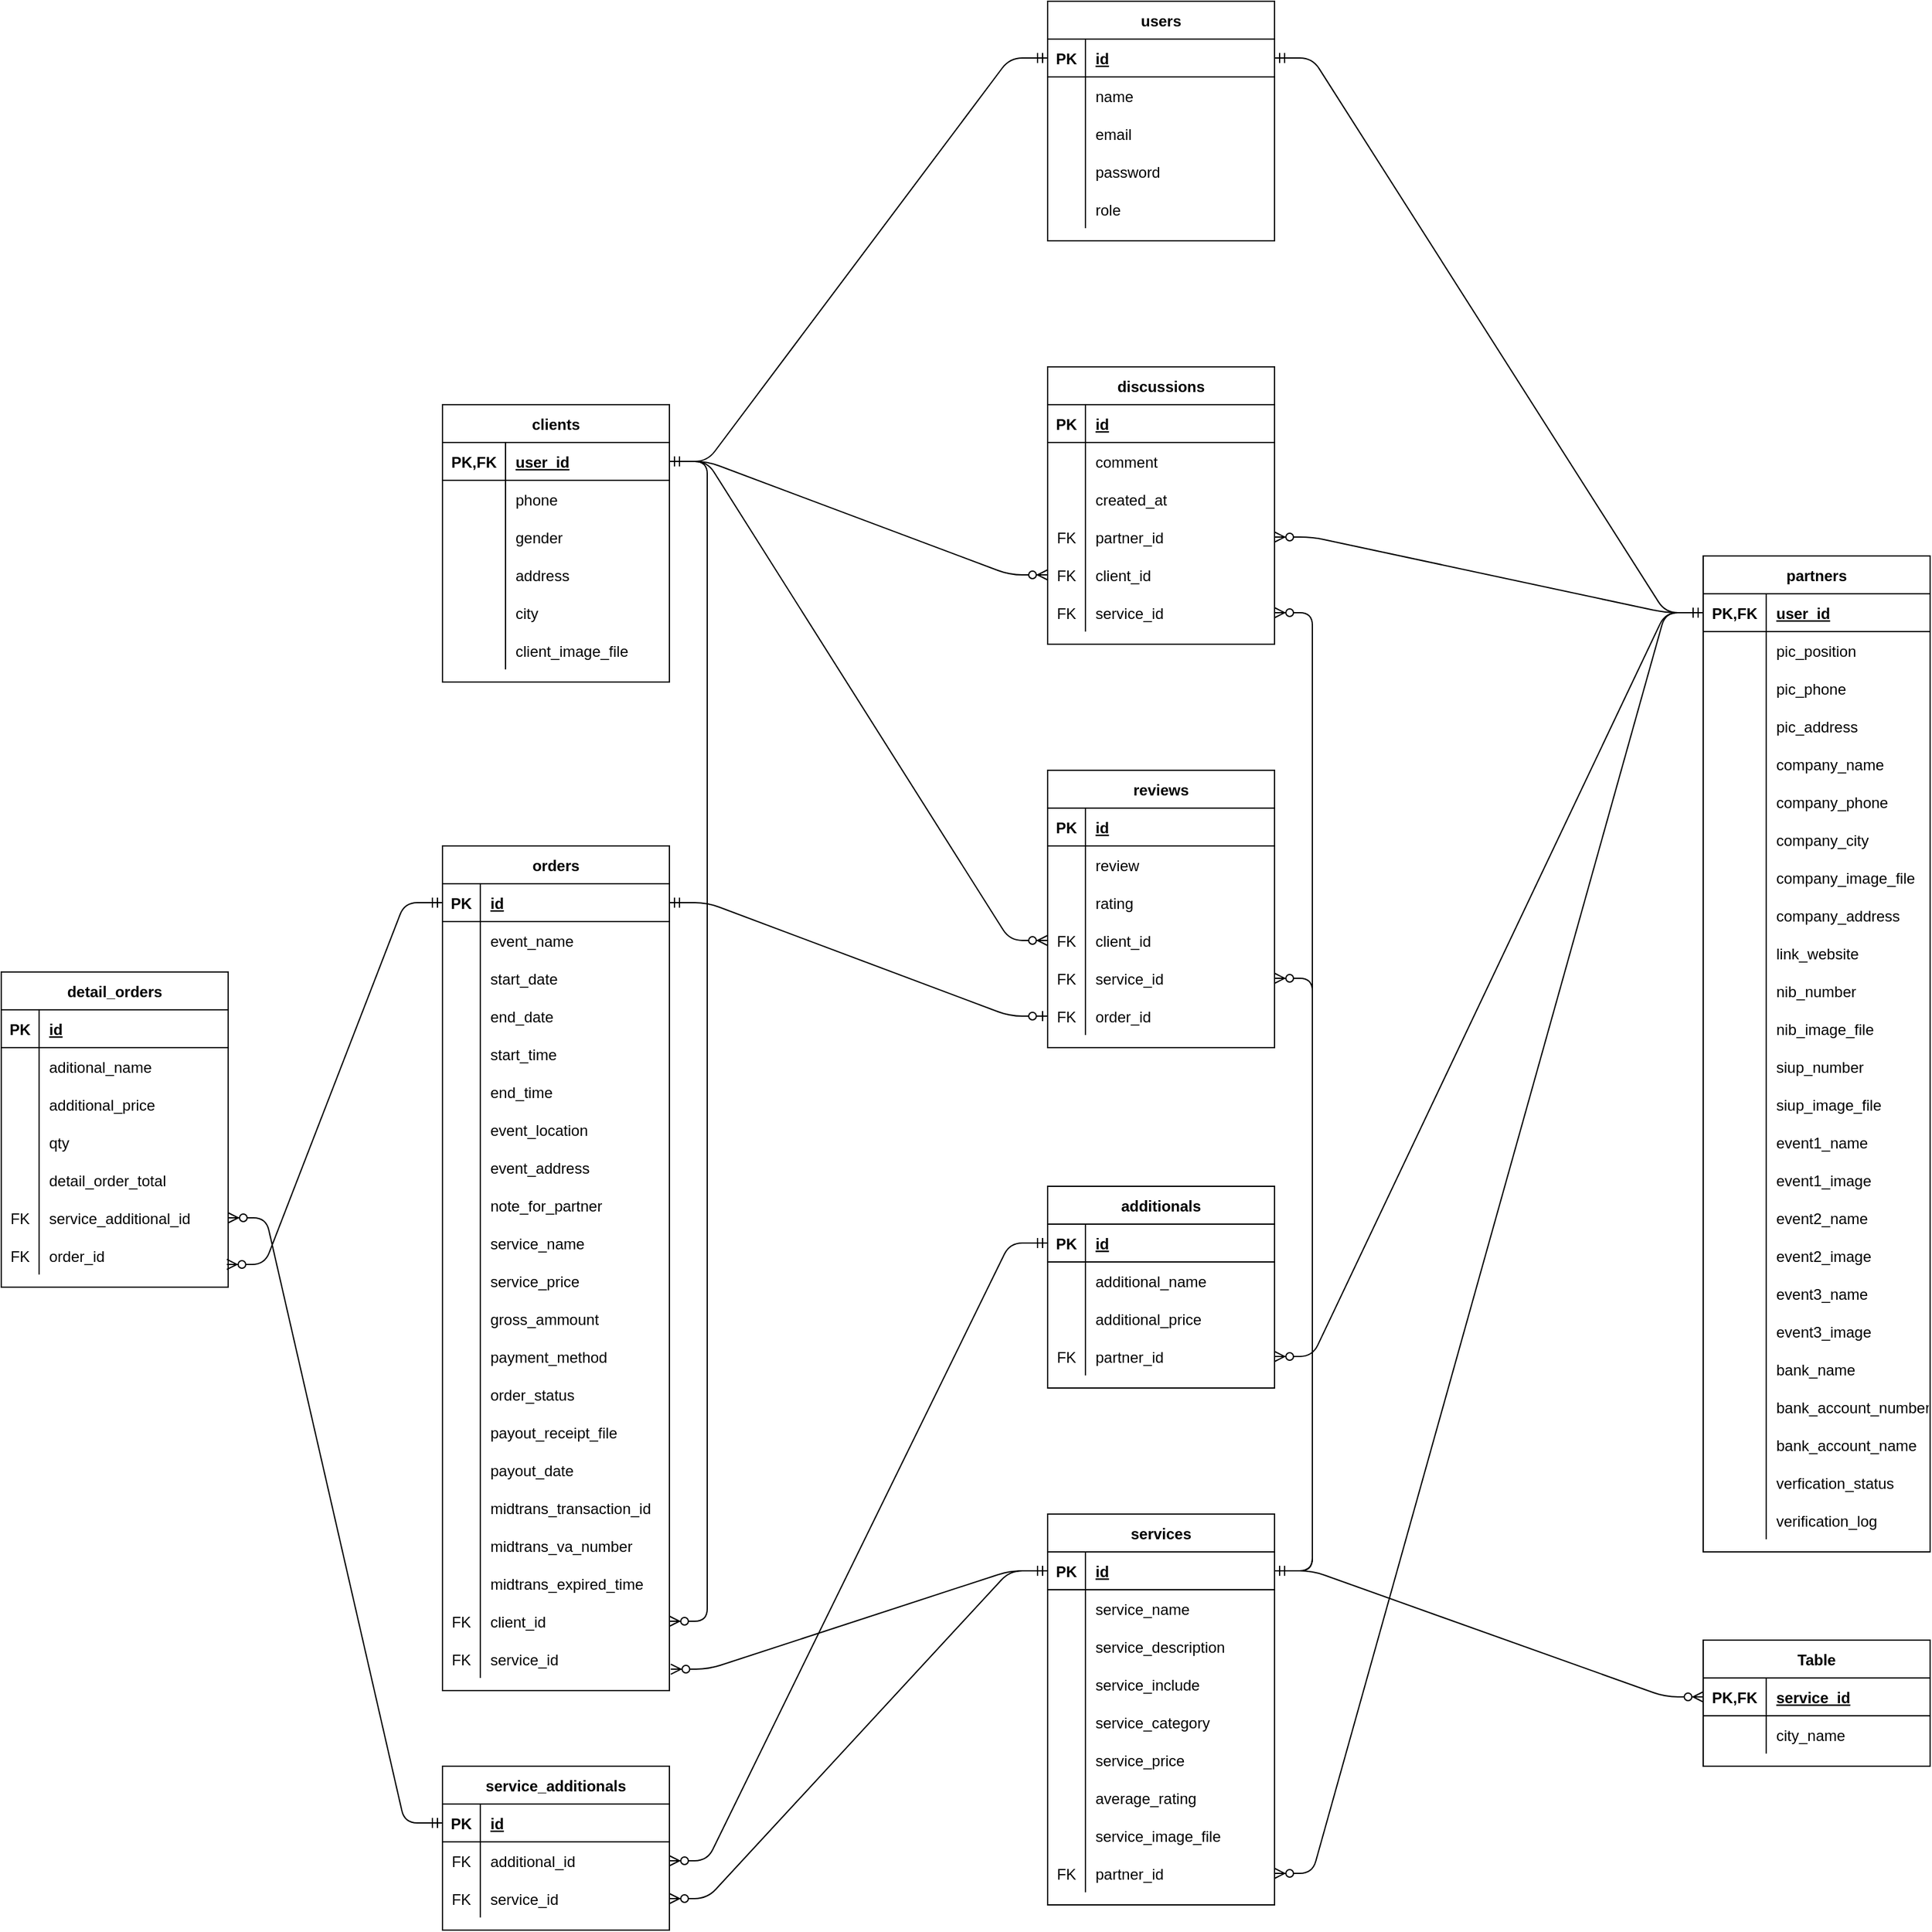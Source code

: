 <mxfile version="13.9.9" type="device"><diagram id="7vVhhY3sMpNbxDXtLegC" name="Page-1"><mxGraphModel dx="1702" dy="1594" grid="1" gridSize="10" guides="1" tooltips="1" connect="1" arrows="1" fold="1" page="1" pageScale="1" pageWidth="850" pageHeight="1100" math="0" shadow="0"><root><mxCell id="0"/><mxCell id="1" parent="0"/><mxCell id="mZylwE0ilWby5DpFtync-1" value="clients" style="shape=table;startSize=30;container=1;collapsible=1;childLayout=tableLayout;fixedRows=1;rowLines=0;fontStyle=1;align=center;resizeLast=1;" parent="1" vertex="1"><mxGeometry x="200" y="150" width="180" height="220" as="geometry"/></mxCell><mxCell id="mZylwE0ilWby5DpFtync-2" value="" style="shape=partialRectangle;collapsible=0;dropTarget=0;pointerEvents=0;fillColor=none;top=0;left=0;bottom=1;right=0;points=[[0,0.5],[1,0.5]];portConstraint=eastwest;" parent="mZylwE0ilWby5DpFtync-1" vertex="1"><mxGeometry y="30" width="180" height="30" as="geometry"/></mxCell><mxCell id="mZylwE0ilWby5DpFtync-3" value="PK,FK" style="shape=partialRectangle;connectable=0;fillColor=none;top=0;left=0;bottom=0;right=0;fontStyle=1;overflow=hidden;" parent="mZylwE0ilWby5DpFtync-2" vertex="1"><mxGeometry width="50" height="30" as="geometry"><mxRectangle width="50" height="30" as="alternateBounds"/></mxGeometry></mxCell><mxCell id="mZylwE0ilWby5DpFtync-4" value="user_id" style="shape=partialRectangle;connectable=0;fillColor=none;top=0;left=0;bottom=0;right=0;align=left;spacingLeft=6;fontStyle=5;overflow=hidden;" parent="mZylwE0ilWby5DpFtync-2" vertex="1"><mxGeometry x="50" width="130" height="30" as="geometry"><mxRectangle width="130" height="30" as="alternateBounds"/></mxGeometry></mxCell><mxCell id="B-_3HaKYSz6Sysi11OJN-1" style="shape=partialRectangle;collapsible=0;dropTarget=0;pointerEvents=0;fillColor=none;top=0;left=0;bottom=0;right=0;points=[[0,0.5],[1,0.5]];portConstraint=eastwest;" parent="mZylwE0ilWby5DpFtync-1" vertex="1"><mxGeometry y="60" width="180" height="30" as="geometry"/></mxCell><mxCell id="B-_3HaKYSz6Sysi11OJN-2" style="shape=partialRectangle;connectable=0;fillColor=none;top=0;left=0;bottom=0;right=0;editable=1;overflow=hidden;" parent="B-_3HaKYSz6Sysi11OJN-1" vertex="1"><mxGeometry width="50" height="30" as="geometry"><mxRectangle width="50" height="30" as="alternateBounds"/></mxGeometry></mxCell><mxCell id="B-_3HaKYSz6Sysi11OJN-3" value="phone" style="shape=partialRectangle;connectable=0;fillColor=none;top=0;left=0;bottom=0;right=0;align=left;spacingLeft=6;overflow=hidden;" parent="B-_3HaKYSz6Sysi11OJN-1" vertex="1"><mxGeometry x="50" width="130" height="30" as="geometry"><mxRectangle width="130" height="30" as="alternateBounds"/></mxGeometry></mxCell><mxCell id="mZylwE0ilWby5DpFtync-8" value="" style="shape=partialRectangle;collapsible=0;dropTarget=0;pointerEvents=0;fillColor=none;top=0;left=0;bottom=0;right=0;points=[[0,0.5],[1,0.5]];portConstraint=eastwest;" parent="mZylwE0ilWby5DpFtync-1" vertex="1"><mxGeometry y="90" width="180" height="30" as="geometry"/></mxCell><mxCell id="mZylwE0ilWby5DpFtync-9" value="" style="shape=partialRectangle;connectable=0;fillColor=none;top=0;left=0;bottom=0;right=0;editable=1;overflow=hidden;" parent="mZylwE0ilWby5DpFtync-8" vertex="1"><mxGeometry width="50" height="30" as="geometry"><mxRectangle width="50" height="30" as="alternateBounds"/></mxGeometry></mxCell><mxCell id="mZylwE0ilWby5DpFtync-10" value="gender" style="shape=partialRectangle;connectable=0;fillColor=none;top=0;left=0;bottom=0;right=0;align=left;spacingLeft=6;overflow=hidden;" parent="mZylwE0ilWby5DpFtync-8" vertex="1"><mxGeometry x="50" width="130" height="30" as="geometry"><mxRectangle width="130" height="30" as="alternateBounds"/></mxGeometry></mxCell><mxCell id="1_7S9FqW3H-1Bu59NG8p-7" style="shape=partialRectangle;collapsible=0;dropTarget=0;pointerEvents=0;fillColor=none;top=0;left=0;bottom=0;right=0;points=[[0,0.5],[1,0.5]];portConstraint=eastwest;" parent="mZylwE0ilWby5DpFtync-1" vertex="1"><mxGeometry y="120" width="180" height="30" as="geometry"/></mxCell><mxCell id="1_7S9FqW3H-1Bu59NG8p-8" style="shape=partialRectangle;connectable=0;fillColor=none;top=0;left=0;bottom=0;right=0;editable=1;overflow=hidden;" parent="1_7S9FqW3H-1Bu59NG8p-7" vertex="1"><mxGeometry width="50" height="30" as="geometry"><mxRectangle width="50" height="30" as="alternateBounds"/></mxGeometry></mxCell><mxCell id="1_7S9FqW3H-1Bu59NG8p-9" value="address" style="shape=partialRectangle;connectable=0;fillColor=none;top=0;left=0;bottom=0;right=0;align=left;spacingLeft=6;overflow=hidden;" parent="1_7S9FqW3H-1Bu59NG8p-7" vertex="1"><mxGeometry x="50" width="130" height="30" as="geometry"><mxRectangle width="130" height="30" as="alternateBounds"/></mxGeometry></mxCell><mxCell id="8lcmx79aWJHVTIyxf9C0-26" style="shape=partialRectangle;collapsible=0;dropTarget=0;pointerEvents=0;fillColor=none;top=0;left=0;bottom=0;right=0;points=[[0,0.5],[1,0.5]];portConstraint=eastwest;" parent="mZylwE0ilWby5DpFtync-1" vertex="1"><mxGeometry y="150" width="180" height="30" as="geometry"/></mxCell><mxCell id="8lcmx79aWJHVTIyxf9C0-27" style="shape=partialRectangle;connectable=0;fillColor=none;top=0;left=0;bottom=0;right=0;editable=1;overflow=hidden;" parent="8lcmx79aWJHVTIyxf9C0-26" vertex="1"><mxGeometry width="50" height="30" as="geometry"><mxRectangle width="50" height="30" as="alternateBounds"/></mxGeometry></mxCell><mxCell id="8lcmx79aWJHVTIyxf9C0-28" value="city" style="shape=partialRectangle;connectable=0;fillColor=none;top=0;left=0;bottom=0;right=0;align=left;spacingLeft=6;overflow=hidden;" parent="8lcmx79aWJHVTIyxf9C0-26" vertex="1"><mxGeometry x="50" width="130" height="30" as="geometry"><mxRectangle width="130" height="30" as="alternateBounds"/></mxGeometry></mxCell><mxCell id="B-_3HaKYSz6Sysi11OJN-4" style="shape=partialRectangle;collapsible=0;dropTarget=0;pointerEvents=0;fillColor=none;top=0;left=0;bottom=0;right=0;points=[[0,0.5],[1,0.5]];portConstraint=eastwest;" parent="mZylwE0ilWby5DpFtync-1" vertex="1"><mxGeometry y="180" width="180" height="30" as="geometry"/></mxCell><mxCell id="B-_3HaKYSz6Sysi11OJN-5" style="shape=partialRectangle;connectable=0;fillColor=none;top=0;left=0;bottom=0;right=0;editable=1;overflow=hidden;" parent="B-_3HaKYSz6Sysi11OJN-4" vertex="1"><mxGeometry width="50" height="30" as="geometry"><mxRectangle width="50" height="30" as="alternateBounds"/></mxGeometry></mxCell><mxCell id="B-_3HaKYSz6Sysi11OJN-6" value="client_image_file" style="shape=partialRectangle;connectable=0;fillColor=none;top=0;left=0;bottom=0;right=0;align=left;spacingLeft=6;overflow=hidden;" parent="B-_3HaKYSz6Sysi11OJN-4" vertex="1"><mxGeometry x="50" width="130" height="30" as="geometry"><mxRectangle width="130" height="30" as="alternateBounds"/></mxGeometry></mxCell><mxCell id="1_7S9FqW3H-1Bu59NG8p-26" value="partners" style="shape=table;startSize=30;container=1;collapsible=1;childLayout=tableLayout;fixedRows=1;rowLines=0;fontStyle=1;align=center;resizeLast=1;" parent="1" vertex="1"><mxGeometry x="1200" y="270" width="180" height="790" as="geometry"/></mxCell><mxCell id="1_7S9FqW3H-1Bu59NG8p-27" value="" style="shape=partialRectangle;collapsible=0;dropTarget=0;pointerEvents=0;fillColor=none;top=0;left=0;bottom=1;right=0;points=[[0,0.5],[1,0.5]];portConstraint=eastwest;" parent="1_7S9FqW3H-1Bu59NG8p-26" vertex="1"><mxGeometry y="30" width="180" height="30" as="geometry"/></mxCell><mxCell id="1_7S9FqW3H-1Bu59NG8p-28" value="PK,FK" style="shape=partialRectangle;connectable=0;fillColor=none;top=0;left=0;bottom=0;right=0;fontStyle=1;overflow=hidden;" parent="1_7S9FqW3H-1Bu59NG8p-27" vertex="1"><mxGeometry width="50" height="30" as="geometry"><mxRectangle width="50" height="30" as="alternateBounds"/></mxGeometry></mxCell><mxCell id="1_7S9FqW3H-1Bu59NG8p-29" value="user_id" style="shape=partialRectangle;connectable=0;fillColor=none;top=0;left=0;bottom=0;right=0;align=left;spacingLeft=6;fontStyle=5;overflow=hidden;" parent="1_7S9FqW3H-1Bu59NG8p-27" vertex="1"><mxGeometry x="50" width="130" height="30" as="geometry"><mxRectangle width="130" height="30" as="alternateBounds"/></mxGeometry></mxCell><mxCell id="8lcmx79aWJHVTIyxf9C0-89" style="shape=partialRectangle;collapsible=0;dropTarget=0;pointerEvents=0;fillColor=none;top=0;left=0;bottom=0;right=0;points=[[0,0.5],[1,0.5]];portConstraint=eastwest;" parent="1_7S9FqW3H-1Bu59NG8p-26" vertex="1"><mxGeometry y="60" width="180" height="30" as="geometry"/></mxCell><mxCell id="8lcmx79aWJHVTIyxf9C0-90" style="shape=partialRectangle;connectable=0;fillColor=none;top=0;left=0;bottom=0;right=0;editable=1;overflow=hidden;" parent="8lcmx79aWJHVTIyxf9C0-89" vertex="1"><mxGeometry width="50" height="30" as="geometry"><mxRectangle width="50" height="30" as="alternateBounds"/></mxGeometry></mxCell><mxCell id="8lcmx79aWJHVTIyxf9C0-91" value="pic_position" style="shape=partialRectangle;connectable=0;fillColor=none;top=0;left=0;bottom=0;right=0;align=left;spacingLeft=6;overflow=hidden;" parent="8lcmx79aWJHVTIyxf9C0-89" vertex="1"><mxGeometry x="50" width="130" height="30" as="geometry"><mxRectangle width="130" height="30" as="alternateBounds"/></mxGeometry></mxCell><mxCell id="8lcmx79aWJHVTIyxf9C0-92" style="shape=partialRectangle;collapsible=0;dropTarget=0;pointerEvents=0;fillColor=none;top=0;left=0;bottom=0;right=0;points=[[0,0.5],[1,0.5]];portConstraint=eastwest;" parent="1_7S9FqW3H-1Bu59NG8p-26" vertex="1"><mxGeometry y="90" width="180" height="30" as="geometry"/></mxCell><mxCell id="8lcmx79aWJHVTIyxf9C0-93" style="shape=partialRectangle;connectable=0;fillColor=none;top=0;left=0;bottom=0;right=0;editable=1;overflow=hidden;" parent="8lcmx79aWJHVTIyxf9C0-92" vertex="1"><mxGeometry width="50" height="30" as="geometry"><mxRectangle width="50" height="30" as="alternateBounds"/></mxGeometry></mxCell><mxCell id="8lcmx79aWJHVTIyxf9C0-94" value="pic_phone" style="shape=partialRectangle;connectable=0;fillColor=none;top=0;left=0;bottom=0;right=0;align=left;spacingLeft=6;overflow=hidden;" parent="8lcmx79aWJHVTIyxf9C0-92" vertex="1"><mxGeometry x="50" width="130" height="30" as="geometry"><mxRectangle width="130" height="30" as="alternateBounds"/></mxGeometry></mxCell><mxCell id="8lcmx79aWJHVTIyxf9C0-95" style="shape=partialRectangle;collapsible=0;dropTarget=0;pointerEvents=0;fillColor=none;top=0;left=0;bottom=0;right=0;points=[[0,0.5],[1,0.5]];portConstraint=eastwest;" parent="1_7S9FqW3H-1Bu59NG8p-26" vertex="1"><mxGeometry y="120" width="180" height="30" as="geometry"/></mxCell><mxCell id="8lcmx79aWJHVTIyxf9C0-96" style="shape=partialRectangle;connectable=0;fillColor=none;top=0;left=0;bottom=0;right=0;editable=1;overflow=hidden;" parent="8lcmx79aWJHVTIyxf9C0-95" vertex="1"><mxGeometry width="50" height="30" as="geometry"><mxRectangle width="50" height="30" as="alternateBounds"/></mxGeometry></mxCell><mxCell id="8lcmx79aWJHVTIyxf9C0-97" value="pic_address" style="shape=partialRectangle;connectable=0;fillColor=none;top=0;left=0;bottom=0;right=0;align=left;spacingLeft=6;overflow=hidden;" parent="8lcmx79aWJHVTIyxf9C0-95" vertex="1"><mxGeometry x="50" width="130" height="30" as="geometry"><mxRectangle width="130" height="30" as="alternateBounds"/></mxGeometry></mxCell><mxCell id="1_7S9FqW3H-1Bu59NG8p-33" value="" style="shape=partialRectangle;collapsible=0;dropTarget=0;pointerEvents=0;fillColor=none;top=0;left=0;bottom=0;right=0;points=[[0,0.5],[1,0.5]];portConstraint=eastwest;" parent="1_7S9FqW3H-1Bu59NG8p-26" vertex="1"><mxGeometry y="150" width="180" height="30" as="geometry"/></mxCell><mxCell id="1_7S9FqW3H-1Bu59NG8p-34" value="" style="shape=partialRectangle;connectable=0;fillColor=none;top=0;left=0;bottom=0;right=0;editable=1;overflow=hidden;" parent="1_7S9FqW3H-1Bu59NG8p-33" vertex="1"><mxGeometry width="50" height="30" as="geometry"><mxRectangle width="50" height="30" as="alternateBounds"/></mxGeometry></mxCell><mxCell id="1_7S9FqW3H-1Bu59NG8p-35" value="company_name" style="shape=partialRectangle;connectable=0;fillColor=none;top=0;left=0;bottom=0;right=0;align=left;spacingLeft=6;overflow=hidden;" parent="1_7S9FqW3H-1Bu59NG8p-33" vertex="1"><mxGeometry x="50" width="130" height="30" as="geometry"><mxRectangle width="130" height="30" as="alternateBounds"/></mxGeometry></mxCell><mxCell id="1_7S9FqW3H-1Bu59NG8p-36" value="" style="shape=partialRectangle;collapsible=0;dropTarget=0;pointerEvents=0;fillColor=none;top=0;left=0;bottom=0;right=0;points=[[0,0.5],[1,0.5]];portConstraint=eastwest;" parent="1_7S9FqW3H-1Bu59NG8p-26" vertex="1"><mxGeometry y="180" width="180" height="30" as="geometry"/></mxCell><mxCell id="1_7S9FqW3H-1Bu59NG8p-37" value="" style="shape=partialRectangle;connectable=0;fillColor=none;top=0;left=0;bottom=0;right=0;editable=1;overflow=hidden;" parent="1_7S9FqW3H-1Bu59NG8p-36" vertex="1"><mxGeometry width="50" height="30" as="geometry"><mxRectangle width="50" height="30" as="alternateBounds"/></mxGeometry></mxCell><mxCell id="1_7S9FqW3H-1Bu59NG8p-38" value="company_phone" style="shape=partialRectangle;connectable=0;fillColor=none;top=0;left=0;bottom=0;right=0;align=left;spacingLeft=6;overflow=hidden;" parent="1_7S9FqW3H-1Bu59NG8p-36" vertex="1"><mxGeometry x="50" width="130" height="30" as="geometry"><mxRectangle width="130" height="30" as="alternateBounds"/></mxGeometry></mxCell><mxCell id="8lcmx79aWJHVTIyxf9C0-74" style="shape=partialRectangle;collapsible=0;dropTarget=0;pointerEvents=0;fillColor=none;top=0;left=0;bottom=0;right=0;points=[[0,0.5],[1,0.5]];portConstraint=eastwest;" parent="1_7S9FqW3H-1Bu59NG8p-26" vertex="1"><mxGeometry y="210" width="180" height="30" as="geometry"/></mxCell><mxCell id="8lcmx79aWJHVTIyxf9C0-75" style="shape=partialRectangle;connectable=0;fillColor=none;top=0;left=0;bottom=0;right=0;editable=1;overflow=hidden;" parent="8lcmx79aWJHVTIyxf9C0-74" vertex="1"><mxGeometry width="50" height="30" as="geometry"><mxRectangle width="50" height="30" as="alternateBounds"/></mxGeometry></mxCell><mxCell id="8lcmx79aWJHVTIyxf9C0-76" value="company_city" style="shape=partialRectangle;connectable=0;fillColor=none;top=0;left=0;bottom=0;right=0;align=left;spacingLeft=6;overflow=hidden;" parent="8lcmx79aWJHVTIyxf9C0-74" vertex="1"><mxGeometry x="50" width="130" height="30" as="geometry"><mxRectangle width="130" height="30" as="alternateBounds"/></mxGeometry></mxCell><mxCell id="8lcmx79aWJHVTIyxf9C0-77" style="shape=partialRectangle;collapsible=0;dropTarget=0;pointerEvents=0;fillColor=none;top=0;left=0;bottom=0;right=0;points=[[0,0.5],[1,0.5]];portConstraint=eastwest;" parent="1_7S9FqW3H-1Bu59NG8p-26" vertex="1"><mxGeometry y="240" width="180" height="30" as="geometry"/></mxCell><mxCell id="8lcmx79aWJHVTIyxf9C0-78" style="shape=partialRectangle;connectable=0;fillColor=none;top=0;left=0;bottom=0;right=0;editable=1;overflow=hidden;" parent="8lcmx79aWJHVTIyxf9C0-77" vertex="1"><mxGeometry width="50" height="30" as="geometry"><mxRectangle width="50" height="30" as="alternateBounds"/></mxGeometry></mxCell><mxCell id="8lcmx79aWJHVTIyxf9C0-79" value="company_image_file" style="shape=partialRectangle;connectable=0;fillColor=none;top=0;left=0;bottom=0;right=0;align=left;spacingLeft=6;overflow=hidden;" parent="8lcmx79aWJHVTIyxf9C0-77" vertex="1"><mxGeometry x="50" width="130" height="30" as="geometry"><mxRectangle width="130" height="30" as="alternateBounds"/></mxGeometry></mxCell><mxCell id="8lcmx79aWJHVTIyxf9C0-80" style="shape=partialRectangle;collapsible=0;dropTarget=0;pointerEvents=0;fillColor=none;top=0;left=0;bottom=0;right=0;points=[[0,0.5],[1,0.5]];portConstraint=eastwest;" parent="1_7S9FqW3H-1Bu59NG8p-26" vertex="1"><mxGeometry y="270" width="180" height="30" as="geometry"/></mxCell><mxCell id="8lcmx79aWJHVTIyxf9C0-81" style="shape=partialRectangle;connectable=0;fillColor=none;top=0;left=0;bottom=0;right=0;editable=1;overflow=hidden;" parent="8lcmx79aWJHVTIyxf9C0-80" vertex="1"><mxGeometry width="50" height="30" as="geometry"><mxRectangle width="50" height="30" as="alternateBounds"/></mxGeometry></mxCell><mxCell id="8lcmx79aWJHVTIyxf9C0-82" value="company_address" style="shape=partialRectangle;connectable=0;fillColor=none;top=0;left=0;bottom=0;right=0;align=left;spacingLeft=6;overflow=hidden;" parent="8lcmx79aWJHVTIyxf9C0-80" vertex="1"><mxGeometry x="50" width="130" height="30" as="geometry"><mxRectangle width="130" height="30" as="alternateBounds"/></mxGeometry></mxCell><mxCell id="8lcmx79aWJHVTIyxf9C0-83" style="shape=partialRectangle;collapsible=0;dropTarget=0;pointerEvents=0;fillColor=none;top=0;left=0;bottom=0;right=0;points=[[0,0.5],[1,0.5]];portConstraint=eastwest;" parent="1_7S9FqW3H-1Bu59NG8p-26" vertex="1"><mxGeometry y="300" width="180" height="30" as="geometry"/></mxCell><mxCell id="8lcmx79aWJHVTIyxf9C0-84" style="shape=partialRectangle;connectable=0;fillColor=none;top=0;left=0;bottom=0;right=0;editable=1;overflow=hidden;" parent="8lcmx79aWJHVTIyxf9C0-83" vertex="1"><mxGeometry width="50" height="30" as="geometry"><mxRectangle width="50" height="30" as="alternateBounds"/></mxGeometry></mxCell><mxCell id="8lcmx79aWJHVTIyxf9C0-85" value="link_website" style="shape=partialRectangle;connectable=0;fillColor=none;top=0;left=0;bottom=0;right=0;align=left;spacingLeft=6;overflow=hidden;" parent="8lcmx79aWJHVTIyxf9C0-83" vertex="1"><mxGeometry x="50" width="130" height="30" as="geometry"><mxRectangle width="130" height="30" as="alternateBounds"/></mxGeometry></mxCell><mxCell id="8lcmx79aWJHVTIyxf9C0-98" style="shape=partialRectangle;collapsible=0;dropTarget=0;pointerEvents=0;fillColor=none;top=0;left=0;bottom=0;right=0;points=[[0,0.5],[1,0.5]];portConstraint=eastwest;" parent="1_7S9FqW3H-1Bu59NG8p-26" vertex="1"><mxGeometry y="330" width="180" height="30" as="geometry"/></mxCell><mxCell id="8lcmx79aWJHVTIyxf9C0-99" style="shape=partialRectangle;connectable=0;fillColor=none;top=0;left=0;bottom=0;right=0;editable=1;overflow=hidden;" parent="8lcmx79aWJHVTIyxf9C0-98" vertex="1"><mxGeometry width="50" height="30" as="geometry"><mxRectangle width="50" height="30" as="alternateBounds"/></mxGeometry></mxCell><mxCell id="8lcmx79aWJHVTIyxf9C0-100" value="nib_number" style="shape=partialRectangle;connectable=0;fillColor=none;top=0;left=0;bottom=0;right=0;align=left;spacingLeft=6;overflow=hidden;" parent="8lcmx79aWJHVTIyxf9C0-98" vertex="1"><mxGeometry x="50" width="130" height="30" as="geometry"><mxRectangle width="130" height="30" as="alternateBounds"/></mxGeometry></mxCell><mxCell id="8lcmx79aWJHVTIyxf9C0-101" style="shape=partialRectangle;collapsible=0;dropTarget=0;pointerEvents=0;fillColor=none;top=0;left=0;bottom=0;right=0;points=[[0,0.5],[1,0.5]];portConstraint=eastwest;" parent="1_7S9FqW3H-1Bu59NG8p-26" vertex="1"><mxGeometry y="360" width="180" height="30" as="geometry"/></mxCell><mxCell id="8lcmx79aWJHVTIyxf9C0-102" style="shape=partialRectangle;connectable=0;fillColor=none;top=0;left=0;bottom=0;right=0;editable=1;overflow=hidden;" parent="8lcmx79aWJHVTIyxf9C0-101" vertex="1"><mxGeometry width="50" height="30" as="geometry"><mxRectangle width="50" height="30" as="alternateBounds"/></mxGeometry></mxCell><mxCell id="8lcmx79aWJHVTIyxf9C0-103" value="nib_image_file" style="shape=partialRectangle;connectable=0;fillColor=none;top=0;left=0;bottom=0;right=0;align=left;spacingLeft=6;overflow=hidden;" parent="8lcmx79aWJHVTIyxf9C0-101" vertex="1"><mxGeometry x="50" width="130" height="30" as="geometry"><mxRectangle width="130" height="30" as="alternateBounds"/></mxGeometry></mxCell><mxCell id="8lcmx79aWJHVTIyxf9C0-104" style="shape=partialRectangle;collapsible=0;dropTarget=0;pointerEvents=0;fillColor=none;top=0;left=0;bottom=0;right=0;points=[[0,0.5],[1,0.5]];portConstraint=eastwest;" parent="1_7S9FqW3H-1Bu59NG8p-26" vertex="1"><mxGeometry y="390" width="180" height="30" as="geometry"/></mxCell><mxCell id="8lcmx79aWJHVTIyxf9C0-105" style="shape=partialRectangle;connectable=0;fillColor=none;top=0;left=0;bottom=0;right=0;editable=1;overflow=hidden;" parent="8lcmx79aWJHVTIyxf9C0-104" vertex="1"><mxGeometry width="50" height="30" as="geometry"><mxRectangle width="50" height="30" as="alternateBounds"/></mxGeometry></mxCell><mxCell id="8lcmx79aWJHVTIyxf9C0-106" value="siup_number" style="shape=partialRectangle;connectable=0;fillColor=none;top=0;left=0;bottom=0;right=0;align=left;spacingLeft=6;overflow=hidden;" parent="8lcmx79aWJHVTIyxf9C0-104" vertex="1"><mxGeometry x="50" width="130" height="30" as="geometry"><mxRectangle width="130" height="30" as="alternateBounds"/></mxGeometry></mxCell><mxCell id="8lcmx79aWJHVTIyxf9C0-107" style="shape=partialRectangle;collapsible=0;dropTarget=0;pointerEvents=0;fillColor=none;top=0;left=0;bottom=0;right=0;points=[[0,0.5],[1,0.5]];portConstraint=eastwest;" parent="1_7S9FqW3H-1Bu59NG8p-26" vertex="1"><mxGeometry y="420" width="180" height="30" as="geometry"/></mxCell><mxCell id="8lcmx79aWJHVTIyxf9C0-108" style="shape=partialRectangle;connectable=0;fillColor=none;top=0;left=0;bottom=0;right=0;editable=1;overflow=hidden;" parent="8lcmx79aWJHVTIyxf9C0-107" vertex="1"><mxGeometry width="50" height="30" as="geometry"><mxRectangle width="50" height="30" as="alternateBounds"/></mxGeometry></mxCell><mxCell id="8lcmx79aWJHVTIyxf9C0-109" value="siup_image_file" style="shape=partialRectangle;connectable=0;fillColor=none;top=0;left=0;bottom=0;right=0;align=left;spacingLeft=6;overflow=hidden;" parent="8lcmx79aWJHVTIyxf9C0-107" vertex="1"><mxGeometry x="50" width="130" height="30" as="geometry"><mxRectangle width="130" height="30" as="alternateBounds"/></mxGeometry></mxCell><mxCell id="8lcmx79aWJHVTIyxf9C0-110" style="shape=partialRectangle;collapsible=0;dropTarget=0;pointerEvents=0;fillColor=none;top=0;left=0;bottom=0;right=0;points=[[0,0.5],[1,0.5]];portConstraint=eastwest;" parent="1_7S9FqW3H-1Bu59NG8p-26" vertex="1"><mxGeometry y="450" width="180" height="30" as="geometry"/></mxCell><mxCell id="8lcmx79aWJHVTIyxf9C0-111" style="shape=partialRectangle;connectable=0;fillColor=none;top=0;left=0;bottom=0;right=0;editable=1;overflow=hidden;" parent="8lcmx79aWJHVTIyxf9C0-110" vertex="1"><mxGeometry width="50" height="30" as="geometry"><mxRectangle width="50" height="30" as="alternateBounds"/></mxGeometry></mxCell><mxCell id="8lcmx79aWJHVTIyxf9C0-112" value="event1_name" style="shape=partialRectangle;connectable=0;fillColor=none;top=0;left=0;bottom=0;right=0;align=left;spacingLeft=6;overflow=hidden;" parent="8lcmx79aWJHVTIyxf9C0-110" vertex="1"><mxGeometry x="50" width="130" height="30" as="geometry"><mxRectangle width="130" height="30" as="alternateBounds"/></mxGeometry></mxCell><mxCell id="8lcmx79aWJHVTIyxf9C0-113" style="shape=partialRectangle;collapsible=0;dropTarget=0;pointerEvents=0;fillColor=none;top=0;left=0;bottom=0;right=0;points=[[0,0.5],[1,0.5]];portConstraint=eastwest;" parent="1_7S9FqW3H-1Bu59NG8p-26" vertex="1"><mxGeometry y="480" width="180" height="30" as="geometry"/></mxCell><mxCell id="8lcmx79aWJHVTIyxf9C0-114" style="shape=partialRectangle;connectable=0;fillColor=none;top=0;left=0;bottom=0;right=0;editable=1;overflow=hidden;" parent="8lcmx79aWJHVTIyxf9C0-113" vertex="1"><mxGeometry width="50" height="30" as="geometry"><mxRectangle width="50" height="30" as="alternateBounds"/></mxGeometry></mxCell><mxCell id="8lcmx79aWJHVTIyxf9C0-115" value="event1_image" style="shape=partialRectangle;connectable=0;fillColor=none;top=0;left=0;bottom=0;right=0;align=left;spacingLeft=6;overflow=hidden;" parent="8lcmx79aWJHVTIyxf9C0-113" vertex="1"><mxGeometry x="50" width="130" height="30" as="geometry"><mxRectangle width="130" height="30" as="alternateBounds"/></mxGeometry></mxCell><mxCell id="8lcmx79aWJHVTIyxf9C0-116" style="shape=partialRectangle;collapsible=0;dropTarget=0;pointerEvents=0;fillColor=none;top=0;left=0;bottom=0;right=0;points=[[0,0.5],[1,0.5]];portConstraint=eastwest;" parent="1_7S9FqW3H-1Bu59NG8p-26" vertex="1"><mxGeometry y="510" width="180" height="30" as="geometry"/></mxCell><mxCell id="8lcmx79aWJHVTIyxf9C0-117" style="shape=partialRectangle;connectable=0;fillColor=none;top=0;left=0;bottom=0;right=0;editable=1;overflow=hidden;" parent="8lcmx79aWJHVTIyxf9C0-116" vertex="1"><mxGeometry width="50" height="30" as="geometry"><mxRectangle width="50" height="30" as="alternateBounds"/></mxGeometry></mxCell><mxCell id="8lcmx79aWJHVTIyxf9C0-118" value="event2_name" style="shape=partialRectangle;connectable=0;fillColor=none;top=0;left=0;bottom=0;right=0;align=left;spacingLeft=6;overflow=hidden;" parent="8lcmx79aWJHVTIyxf9C0-116" vertex="1"><mxGeometry x="50" width="130" height="30" as="geometry"><mxRectangle width="130" height="30" as="alternateBounds"/></mxGeometry></mxCell><mxCell id="8lcmx79aWJHVTIyxf9C0-119" style="shape=partialRectangle;collapsible=0;dropTarget=0;pointerEvents=0;fillColor=none;top=0;left=0;bottom=0;right=0;points=[[0,0.5],[1,0.5]];portConstraint=eastwest;" parent="1_7S9FqW3H-1Bu59NG8p-26" vertex="1"><mxGeometry y="540" width="180" height="30" as="geometry"/></mxCell><mxCell id="8lcmx79aWJHVTIyxf9C0-120" style="shape=partialRectangle;connectable=0;fillColor=none;top=0;left=0;bottom=0;right=0;editable=1;overflow=hidden;" parent="8lcmx79aWJHVTIyxf9C0-119" vertex="1"><mxGeometry width="50" height="30" as="geometry"><mxRectangle width="50" height="30" as="alternateBounds"/></mxGeometry></mxCell><mxCell id="8lcmx79aWJHVTIyxf9C0-121" value="event2_image" style="shape=partialRectangle;connectable=0;fillColor=none;top=0;left=0;bottom=0;right=0;align=left;spacingLeft=6;overflow=hidden;" parent="8lcmx79aWJHVTIyxf9C0-119" vertex="1"><mxGeometry x="50" width="130" height="30" as="geometry"><mxRectangle width="130" height="30" as="alternateBounds"/></mxGeometry></mxCell><mxCell id="8lcmx79aWJHVTIyxf9C0-122" style="shape=partialRectangle;collapsible=0;dropTarget=0;pointerEvents=0;fillColor=none;top=0;left=0;bottom=0;right=0;points=[[0,0.5],[1,0.5]];portConstraint=eastwest;" parent="1_7S9FqW3H-1Bu59NG8p-26" vertex="1"><mxGeometry y="570" width="180" height="30" as="geometry"/></mxCell><mxCell id="8lcmx79aWJHVTIyxf9C0-123" style="shape=partialRectangle;connectable=0;fillColor=none;top=0;left=0;bottom=0;right=0;editable=1;overflow=hidden;" parent="8lcmx79aWJHVTIyxf9C0-122" vertex="1"><mxGeometry width="50" height="30" as="geometry"><mxRectangle width="50" height="30" as="alternateBounds"/></mxGeometry></mxCell><mxCell id="8lcmx79aWJHVTIyxf9C0-124" value="event3_name" style="shape=partialRectangle;connectable=0;fillColor=none;top=0;left=0;bottom=0;right=0;align=left;spacingLeft=6;overflow=hidden;" parent="8lcmx79aWJHVTIyxf9C0-122" vertex="1"><mxGeometry x="50" width="130" height="30" as="geometry"><mxRectangle width="130" height="30" as="alternateBounds"/></mxGeometry></mxCell><mxCell id="8lcmx79aWJHVTIyxf9C0-125" style="shape=partialRectangle;collapsible=0;dropTarget=0;pointerEvents=0;fillColor=none;top=0;left=0;bottom=0;right=0;points=[[0,0.5],[1,0.5]];portConstraint=eastwest;" parent="1_7S9FqW3H-1Bu59NG8p-26" vertex="1"><mxGeometry y="600" width="180" height="30" as="geometry"/></mxCell><mxCell id="8lcmx79aWJHVTIyxf9C0-126" style="shape=partialRectangle;connectable=0;fillColor=none;top=0;left=0;bottom=0;right=0;editable=1;overflow=hidden;" parent="8lcmx79aWJHVTIyxf9C0-125" vertex="1"><mxGeometry width="50" height="30" as="geometry"><mxRectangle width="50" height="30" as="alternateBounds"/></mxGeometry></mxCell><mxCell id="8lcmx79aWJHVTIyxf9C0-127" value="event3_image" style="shape=partialRectangle;connectable=0;fillColor=none;top=0;left=0;bottom=0;right=0;align=left;spacingLeft=6;overflow=hidden;" parent="8lcmx79aWJHVTIyxf9C0-125" vertex="1"><mxGeometry x="50" width="130" height="30" as="geometry"><mxRectangle width="130" height="30" as="alternateBounds"/></mxGeometry></mxCell><mxCell id="B-_3HaKYSz6Sysi11OJN-19" style="shape=partialRectangle;collapsible=0;dropTarget=0;pointerEvents=0;fillColor=none;top=0;left=0;bottom=0;right=0;points=[[0,0.5],[1,0.5]];portConstraint=eastwest;" parent="1_7S9FqW3H-1Bu59NG8p-26" vertex="1"><mxGeometry y="630" width="180" height="30" as="geometry"/></mxCell><mxCell id="B-_3HaKYSz6Sysi11OJN-20" style="shape=partialRectangle;connectable=0;fillColor=none;top=0;left=0;bottom=0;right=0;editable=1;overflow=hidden;" parent="B-_3HaKYSz6Sysi11OJN-19" vertex="1"><mxGeometry width="50" height="30" as="geometry"><mxRectangle width="50" height="30" as="alternateBounds"/></mxGeometry></mxCell><mxCell id="B-_3HaKYSz6Sysi11OJN-21" value="bank_name" style="shape=partialRectangle;connectable=0;fillColor=none;top=0;left=0;bottom=0;right=0;align=left;spacingLeft=6;overflow=hidden;" parent="B-_3HaKYSz6Sysi11OJN-19" vertex="1"><mxGeometry x="50" width="130" height="30" as="geometry"><mxRectangle width="130" height="30" as="alternateBounds"/></mxGeometry></mxCell><mxCell id="B-_3HaKYSz6Sysi11OJN-16" style="shape=partialRectangle;collapsible=0;dropTarget=0;pointerEvents=0;fillColor=none;top=0;left=0;bottom=0;right=0;points=[[0,0.5],[1,0.5]];portConstraint=eastwest;" parent="1_7S9FqW3H-1Bu59NG8p-26" vertex="1"><mxGeometry y="660" width="180" height="30" as="geometry"/></mxCell><mxCell id="B-_3HaKYSz6Sysi11OJN-17" style="shape=partialRectangle;connectable=0;fillColor=none;top=0;left=0;bottom=0;right=0;editable=1;overflow=hidden;" parent="B-_3HaKYSz6Sysi11OJN-16" vertex="1"><mxGeometry width="50" height="30" as="geometry"><mxRectangle width="50" height="30" as="alternateBounds"/></mxGeometry></mxCell><mxCell id="B-_3HaKYSz6Sysi11OJN-18" value="bank_account_number" style="shape=partialRectangle;connectable=0;fillColor=none;top=0;left=0;bottom=0;right=0;align=left;spacingLeft=6;overflow=hidden;" parent="B-_3HaKYSz6Sysi11OJN-16" vertex="1"><mxGeometry x="50" width="130" height="30" as="geometry"><mxRectangle width="130" height="30" as="alternateBounds"/></mxGeometry></mxCell><mxCell id="B-_3HaKYSz6Sysi11OJN-13" style="shape=partialRectangle;collapsible=0;dropTarget=0;pointerEvents=0;fillColor=none;top=0;left=0;bottom=0;right=0;points=[[0,0.5],[1,0.5]];portConstraint=eastwest;" parent="1_7S9FqW3H-1Bu59NG8p-26" vertex="1"><mxGeometry y="690" width="180" height="30" as="geometry"/></mxCell><mxCell id="B-_3HaKYSz6Sysi11OJN-14" style="shape=partialRectangle;connectable=0;fillColor=none;top=0;left=0;bottom=0;right=0;editable=1;overflow=hidden;" parent="B-_3HaKYSz6Sysi11OJN-13" vertex="1"><mxGeometry width="50" height="30" as="geometry"><mxRectangle width="50" height="30" as="alternateBounds"/></mxGeometry></mxCell><mxCell id="B-_3HaKYSz6Sysi11OJN-15" value="bank_account_name" style="shape=partialRectangle;connectable=0;fillColor=none;top=0;left=0;bottom=0;right=0;align=left;spacingLeft=6;overflow=hidden;" parent="B-_3HaKYSz6Sysi11OJN-13" vertex="1"><mxGeometry x="50" width="130" height="30" as="geometry"><mxRectangle width="130" height="30" as="alternateBounds"/></mxGeometry></mxCell><mxCell id="B-_3HaKYSz6Sysi11OJN-10" style="shape=partialRectangle;collapsible=0;dropTarget=0;pointerEvents=0;fillColor=none;top=0;left=0;bottom=0;right=0;points=[[0,0.5],[1,0.5]];portConstraint=eastwest;" parent="1_7S9FqW3H-1Bu59NG8p-26" vertex="1"><mxGeometry y="720" width="180" height="30" as="geometry"/></mxCell><mxCell id="B-_3HaKYSz6Sysi11OJN-11" style="shape=partialRectangle;connectable=0;fillColor=none;top=0;left=0;bottom=0;right=0;editable=1;overflow=hidden;" parent="B-_3HaKYSz6Sysi11OJN-10" vertex="1"><mxGeometry width="50" height="30" as="geometry"><mxRectangle width="50" height="30" as="alternateBounds"/></mxGeometry></mxCell><mxCell id="B-_3HaKYSz6Sysi11OJN-12" value="verfication_status" style="shape=partialRectangle;connectable=0;fillColor=none;top=0;left=0;bottom=0;right=0;align=left;spacingLeft=6;overflow=hidden;" parent="B-_3HaKYSz6Sysi11OJN-10" vertex="1"><mxGeometry x="50" width="130" height="30" as="geometry"><mxRectangle width="130" height="30" as="alternateBounds"/></mxGeometry></mxCell><mxCell id="B-_3HaKYSz6Sysi11OJN-7" style="shape=partialRectangle;collapsible=0;dropTarget=0;pointerEvents=0;fillColor=none;top=0;left=0;bottom=0;right=0;points=[[0,0.5],[1,0.5]];portConstraint=eastwest;" parent="1_7S9FqW3H-1Bu59NG8p-26" vertex="1"><mxGeometry y="750" width="180" height="30" as="geometry"/></mxCell><mxCell id="B-_3HaKYSz6Sysi11OJN-8" style="shape=partialRectangle;connectable=0;fillColor=none;top=0;left=0;bottom=0;right=0;editable=1;overflow=hidden;" parent="B-_3HaKYSz6Sysi11OJN-7" vertex="1"><mxGeometry width="50" height="30" as="geometry"><mxRectangle width="50" height="30" as="alternateBounds"/></mxGeometry></mxCell><mxCell id="B-_3HaKYSz6Sysi11OJN-9" value="verification_log" style="shape=partialRectangle;connectable=0;fillColor=none;top=0;left=0;bottom=0;right=0;align=left;spacingLeft=6;overflow=hidden;" parent="B-_3HaKYSz6Sysi11OJN-7" vertex="1"><mxGeometry x="50" width="130" height="30" as="geometry"><mxRectangle width="130" height="30" as="alternateBounds"/></mxGeometry></mxCell><mxCell id="1_7S9FqW3H-1Bu59NG8p-54" value="services" style="shape=table;startSize=30;container=1;collapsible=1;childLayout=tableLayout;fixedRows=1;rowLines=0;fontStyle=1;align=center;resizeLast=1;" parent="1" vertex="1"><mxGeometry x="680" y="1030" width="180" height="310" as="geometry"/></mxCell><mxCell id="1_7S9FqW3H-1Bu59NG8p-55" value="" style="shape=partialRectangle;collapsible=0;dropTarget=0;pointerEvents=0;fillColor=none;top=0;left=0;bottom=1;right=0;points=[[0,0.5],[1,0.5]];portConstraint=eastwest;" parent="1_7S9FqW3H-1Bu59NG8p-54" vertex="1"><mxGeometry y="30" width="180" height="30" as="geometry"/></mxCell><mxCell id="1_7S9FqW3H-1Bu59NG8p-56" value="PK" style="shape=partialRectangle;connectable=0;fillColor=none;top=0;left=0;bottom=0;right=0;fontStyle=1;overflow=hidden;" parent="1_7S9FqW3H-1Bu59NG8p-55" vertex="1"><mxGeometry width="30" height="30" as="geometry"><mxRectangle width="30" height="30" as="alternateBounds"/></mxGeometry></mxCell><mxCell id="1_7S9FqW3H-1Bu59NG8p-57" value="id" style="shape=partialRectangle;connectable=0;fillColor=none;top=0;left=0;bottom=0;right=0;align=left;spacingLeft=6;fontStyle=5;overflow=hidden;" parent="1_7S9FqW3H-1Bu59NG8p-55" vertex="1"><mxGeometry x="30" width="150" height="30" as="geometry"><mxRectangle width="150" height="30" as="alternateBounds"/></mxGeometry></mxCell><mxCell id="1_7S9FqW3H-1Bu59NG8p-58" value="" style="shape=partialRectangle;collapsible=0;dropTarget=0;pointerEvents=0;fillColor=none;top=0;left=0;bottom=0;right=0;points=[[0,0.5],[1,0.5]];portConstraint=eastwest;" parent="1_7S9FqW3H-1Bu59NG8p-54" vertex="1"><mxGeometry y="60" width="180" height="30" as="geometry"/></mxCell><mxCell id="1_7S9FqW3H-1Bu59NG8p-59" value="" style="shape=partialRectangle;connectable=0;fillColor=none;top=0;left=0;bottom=0;right=0;editable=1;overflow=hidden;" parent="1_7S9FqW3H-1Bu59NG8p-58" vertex="1"><mxGeometry width="30" height="30" as="geometry"><mxRectangle width="30" height="30" as="alternateBounds"/></mxGeometry></mxCell><mxCell id="1_7S9FqW3H-1Bu59NG8p-60" value="service_name" style="shape=partialRectangle;connectable=0;fillColor=none;top=0;left=0;bottom=0;right=0;align=left;spacingLeft=6;overflow=hidden;" parent="1_7S9FqW3H-1Bu59NG8p-58" vertex="1"><mxGeometry x="30" width="150" height="30" as="geometry"><mxRectangle width="150" height="30" as="alternateBounds"/></mxGeometry></mxCell><mxCell id="B-_3HaKYSz6Sysi11OJN-22" style="shape=partialRectangle;collapsible=0;dropTarget=0;pointerEvents=0;fillColor=none;top=0;left=0;bottom=0;right=0;points=[[0,0.5],[1,0.5]];portConstraint=eastwest;" parent="1_7S9FqW3H-1Bu59NG8p-54" vertex="1"><mxGeometry y="90" width="180" height="30" as="geometry"/></mxCell><mxCell id="B-_3HaKYSz6Sysi11OJN-23" style="shape=partialRectangle;connectable=0;fillColor=none;top=0;left=0;bottom=0;right=0;editable=1;overflow=hidden;" parent="B-_3HaKYSz6Sysi11OJN-22" vertex="1"><mxGeometry width="30" height="30" as="geometry"><mxRectangle width="30" height="30" as="alternateBounds"/></mxGeometry></mxCell><mxCell id="B-_3HaKYSz6Sysi11OJN-24" value="service_description" style="shape=partialRectangle;connectable=0;fillColor=none;top=0;left=0;bottom=0;right=0;align=left;spacingLeft=6;overflow=hidden;" parent="B-_3HaKYSz6Sysi11OJN-22" vertex="1"><mxGeometry x="30" width="150" height="30" as="geometry"><mxRectangle width="150" height="30" as="alternateBounds"/></mxGeometry></mxCell><mxCell id="iG2pv_csbg-Sg4ToeVbN-1" style="shape=partialRectangle;collapsible=0;dropTarget=0;pointerEvents=0;fillColor=none;top=0;left=0;bottom=0;right=0;points=[[0,0.5],[1,0.5]];portConstraint=eastwest;" vertex="1" parent="1_7S9FqW3H-1Bu59NG8p-54"><mxGeometry y="120" width="180" height="30" as="geometry"/></mxCell><mxCell id="iG2pv_csbg-Sg4ToeVbN-2" style="shape=partialRectangle;connectable=0;fillColor=none;top=0;left=0;bottom=0;right=0;editable=1;overflow=hidden;" vertex="1" parent="iG2pv_csbg-Sg4ToeVbN-1"><mxGeometry width="30" height="30" as="geometry"><mxRectangle width="30" height="30" as="alternateBounds"/></mxGeometry></mxCell><mxCell id="iG2pv_csbg-Sg4ToeVbN-3" value="service_include" style="shape=partialRectangle;connectable=0;fillColor=none;top=0;left=0;bottom=0;right=0;align=left;spacingLeft=6;overflow=hidden;" vertex="1" parent="iG2pv_csbg-Sg4ToeVbN-1"><mxGeometry x="30" width="150" height="30" as="geometry"><mxRectangle width="150" height="30" as="alternateBounds"/></mxGeometry></mxCell><mxCell id="B-_3HaKYSz6Sysi11OJN-25" style="shape=partialRectangle;collapsible=0;dropTarget=0;pointerEvents=0;fillColor=none;top=0;left=0;bottom=0;right=0;points=[[0,0.5],[1,0.5]];portConstraint=eastwest;" parent="1_7S9FqW3H-1Bu59NG8p-54" vertex="1"><mxGeometry y="150" width="180" height="30" as="geometry"/></mxCell><mxCell id="B-_3HaKYSz6Sysi11OJN-26" style="shape=partialRectangle;connectable=0;fillColor=none;top=0;left=0;bottom=0;right=0;editable=1;overflow=hidden;" parent="B-_3HaKYSz6Sysi11OJN-25" vertex="1"><mxGeometry width="30" height="30" as="geometry"><mxRectangle width="30" height="30" as="alternateBounds"/></mxGeometry></mxCell><mxCell id="B-_3HaKYSz6Sysi11OJN-27" value="service_category" style="shape=partialRectangle;connectable=0;fillColor=none;top=0;left=0;bottom=0;right=0;align=left;spacingLeft=6;overflow=hidden;" parent="B-_3HaKYSz6Sysi11OJN-25" vertex="1"><mxGeometry x="30" width="150" height="30" as="geometry"><mxRectangle width="150" height="30" as="alternateBounds"/></mxGeometry></mxCell><mxCell id="B-_3HaKYSz6Sysi11OJN-34" style="shape=partialRectangle;collapsible=0;dropTarget=0;pointerEvents=0;fillColor=none;top=0;left=0;bottom=0;right=0;points=[[0,0.5],[1,0.5]];portConstraint=eastwest;" parent="1_7S9FqW3H-1Bu59NG8p-54" vertex="1"><mxGeometry y="180" width="180" height="30" as="geometry"/></mxCell><mxCell id="B-_3HaKYSz6Sysi11OJN-35" style="shape=partialRectangle;connectable=0;fillColor=none;top=0;left=0;bottom=0;right=0;editable=1;overflow=hidden;" parent="B-_3HaKYSz6Sysi11OJN-34" vertex="1"><mxGeometry width="30" height="30" as="geometry"><mxRectangle width="30" height="30" as="alternateBounds"/></mxGeometry></mxCell><mxCell id="B-_3HaKYSz6Sysi11OJN-36" value="service_price" style="shape=partialRectangle;connectable=0;fillColor=none;top=0;left=0;bottom=0;right=0;align=left;spacingLeft=6;overflow=hidden;" parent="B-_3HaKYSz6Sysi11OJN-34" vertex="1"><mxGeometry x="30" width="150" height="30" as="geometry"><mxRectangle width="150" height="30" as="alternateBounds"/></mxGeometry></mxCell><mxCell id="B-_3HaKYSz6Sysi11OJN-31" style="shape=partialRectangle;collapsible=0;dropTarget=0;pointerEvents=0;fillColor=none;top=0;left=0;bottom=0;right=0;points=[[0,0.5],[1,0.5]];portConstraint=eastwest;" parent="1_7S9FqW3H-1Bu59NG8p-54" vertex="1"><mxGeometry y="210" width="180" height="30" as="geometry"/></mxCell><mxCell id="B-_3HaKYSz6Sysi11OJN-32" style="shape=partialRectangle;connectable=0;fillColor=none;top=0;left=0;bottom=0;right=0;editable=1;overflow=hidden;" parent="B-_3HaKYSz6Sysi11OJN-31" vertex="1"><mxGeometry width="30" height="30" as="geometry"><mxRectangle width="30" height="30" as="alternateBounds"/></mxGeometry></mxCell><mxCell id="B-_3HaKYSz6Sysi11OJN-33" value="average_rating" style="shape=partialRectangle;connectable=0;fillColor=none;top=0;left=0;bottom=0;right=0;align=left;spacingLeft=6;overflow=hidden;" parent="B-_3HaKYSz6Sysi11OJN-31" vertex="1"><mxGeometry x="30" width="150" height="30" as="geometry"><mxRectangle width="150" height="30" as="alternateBounds"/></mxGeometry></mxCell><mxCell id="B-_3HaKYSz6Sysi11OJN-28" style="shape=partialRectangle;collapsible=0;dropTarget=0;pointerEvents=0;fillColor=none;top=0;left=0;bottom=0;right=0;points=[[0,0.5],[1,0.5]];portConstraint=eastwest;" parent="1_7S9FqW3H-1Bu59NG8p-54" vertex="1"><mxGeometry y="240" width="180" height="30" as="geometry"/></mxCell><mxCell id="B-_3HaKYSz6Sysi11OJN-29" style="shape=partialRectangle;connectable=0;fillColor=none;top=0;left=0;bottom=0;right=0;editable=1;overflow=hidden;" parent="B-_3HaKYSz6Sysi11OJN-28" vertex="1"><mxGeometry width="30" height="30" as="geometry"><mxRectangle width="30" height="30" as="alternateBounds"/></mxGeometry></mxCell><mxCell id="B-_3HaKYSz6Sysi11OJN-30" value="service_image_file" style="shape=partialRectangle;connectable=0;fillColor=none;top=0;left=0;bottom=0;right=0;align=left;spacingLeft=6;overflow=hidden;" parent="B-_3HaKYSz6Sysi11OJN-28" vertex="1"><mxGeometry x="30" width="150" height="30" as="geometry"><mxRectangle width="150" height="30" as="alternateBounds"/></mxGeometry></mxCell><mxCell id="1_7S9FqW3H-1Bu59NG8p-81" style="shape=partialRectangle;collapsible=0;dropTarget=0;pointerEvents=0;fillColor=none;top=0;left=0;bottom=0;right=0;points=[[0,0.5],[1,0.5]];portConstraint=eastwest;" parent="1_7S9FqW3H-1Bu59NG8p-54" vertex="1"><mxGeometry y="270" width="180" height="30" as="geometry"/></mxCell><mxCell id="1_7S9FqW3H-1Bu59NG8p-82" value="FK" style="shape=partialRectangle;connectable=0;fillColor=none;top=0;left=0;bottom=0;right=0;editable=1;overflow=hidden;" parent="1_7S9FqW3H-1Bu59NG8p-81" vertex="1"><mxGeometry width="30" height="30" as="geometry"><mxRectangle width="30" height="30" as="alternateBounds"/></mxGeometry></mxCell><mxCell id="1_7S9FqW3H-1Bu59NG8p-83" value="partner_id" style="shape=partialRectangle;connectable=0;fillColor=none;top=0;left=0;bottom=0;right=0;align=left;spacingLeft=6;overflow=hidden;" parent="1_7S9FqW3H-1Bu59NG8p-81" vertex="1"><mxGeometry x="30" width="150" height="30" as="geometry"><mxRectangle width="150" height="30" as="alternateBounds"/></mxGeometry></mxCell><mxCell id="1_7S9FqW3H-1Bu59NG8p-67" value="additionals" style="shape=table;startSize=30;container=1;collapsible=1;childLayout=tableLayout;fixedRows=1;rowLines=0;fontStyle=1;align=center;resizeLast=1;" parent="1" vertex="1"><mxGeometry x="680" y="770" width="180" height="160" as="geometry"/></mxCell><mxCell id="1_7S9FqW3H-1Bu59NG8p-68" value="" style="shape=partialRectangle;collapsible=0;dropTarget=0;pointerEvents=0;fillColor=none;top=0;left=0;bottom=1;right=0;points=[[0,0.5],[1,0.5]];portConstraint=eastwest;" parent="1_7S9FqW3H-1Bu59NG8p-67" vertex="1"><mxGeometry y="30" width="180" height="30" as="geometry"/></mxCell><mxCell id="1_7S9FqW3H-1Bu59NG8p-69" value="PK" style="shape=partialRectangle;connectable=0;fillColor=none;top=0;left=0;bottom=0;right=0;fontStyle=1;overflow=hidden;" parent="1_7S9FqW3H-1Bu59NG8p-68" vertex="1"><mxGeometry width="30" height="30" as="geometry"><mxRectangle width="30" height="30" as="alternateBounds"/></mxGeometry></mxCell><mxCell id="1_7S9FqW3H-1Bu59NG8p-70" value="id" style="shape=partialRectangle;connectable=0;fillColor=none;top=0;left=0;bottom=0;right=0;align=left;spacingLeft=6;fontStyle=5;overflow=hidden;" parent="1_7S9FqW3H-1Bu59NG8p-68" vertex="1"><mxGeometry x="30" width="150" height="30" as="geometry"><mxRectangle width="150" height="30" as="alternateBounds"/></mxGeometry></mxCell><mxCell id="B-_3HaKYSz6Sysi11OJN-61" value="" style="shape=partialRectangle;collapsible=0;dropTarget=0;pointerEvents=0;fillColor=none;top=0;left=0;bottom=0;right=0;points=[[0,0.5],[1,0.5]];portConstraint=eastwest;" parent="1_7S9FqW3H-1Bu59NG8p-67" vertex="1"><mxGeometry y="60" width="180" height="30" as="geometry"/></mxCell><mxCell id="B-_3HaKYSz6Sysi11OJN-62" value="" style="shape=partialRectangle;connectable=0;fillColor=none;top=0;left=0;bottom=0;right=0;editable=1;overflow=hidden;" parent="B-_3HaKYSz6Sysi11OJN-61" vertex="1"><mxGeometry width="30" height="30" as="geometry"><mxRectangle width="30" height="30" as="alternateBounds"/></mxGeometry></mxCell><mxCell id="B-_3HaKYSz6Sysi11OJN-63" value="additional_name" style="shape=partialRectangle;connectable=0;fillColor=none;top=0;left=0;bottom=0;right=0;align=left;spacingLeft=6;overflow=hidden;" parent="B-_3HaKYSz6Sysi11OJN-61" vertex="1"><mxGeometry x="30" width="150" height="30" as="geometry"><mxRectangle width="150" height="30" as="alternateBounds"/></mxGeometry></mxCell><mxCell id="1_7S9FqW3H-1Bu59NG8p-74" value="" style="shape=partialRectangle;collapsible=0;dropTarget=0;pointerEvents=0;fillColor=none;top=0;left=0;bottom=0;right=0;points=[[0,0.5],[1,0.5]];portConstraint=eastwest;" parent="1_7S9FqW3H-1Bu59NG8p-67" vertex="1"><mxGeometry y="90" width="180" height="30" as="geometry"/></mxCell><mxCell id="1_7S9FqW3H-1Bu59NG8p-75" value="" style="shape=partialRectangle;connectable=0;fillColor=none;top=0;left=0;bottom=0;right=0;editable=1;overflow=hidden;" parent="1_7S9FqW3H-1Bu59NG8p-74" vertex="1"><mxGeometry width="30" height="30" as="geometry"><mxRectangle width="30" height="30" as="alternateBounds"/></mxGeometry></mxCell><mxCell id="1_7S9FqW3H-1Bu59NG8p-76" value="additional_price" style="shape=partialRectangle;connectable=0;fillColor=none;top=0;left=0;bottom=0;right=0;align=left;spacingLeft=6;overflow=hidden;" parent="1_7S9FqW3H-1Bu59NG8p-74" vertex="1"><mxGeometry x="30" width="150" height="30" as="geometry"><mxRectangle width="150" height="30" as="alternateBounds"/></mxGeometry></mxCell><mxCell id="1_7S9FqW3H-1Bu59NG8p-77" value="" style="shape=partialRectangle;collapsible=0;dropTarget=0;pointerEvents=0;fillColor=none;top=0;left=0;bottom=0;right=0;points=[[0,0.5],[1,0.5]];portConstraint=eastwest;" parent="1_7S9FqW3H-1Bu59NG8p-67" vertex="1"><mxGeometry y="120" width="180" height="30" as="geometry"/></mxCell><mxCell id="1_7S9FqW3H-1Bu59NG8p-78" value="FK" style="shape=partialRectangle;connectable=0;fillColor=none;top=0;left=0;bottom=0;right=0;editable=1;overflow=hidden;" parent="1_7S9FqW3H-1Bu59NG8p-77" vertex="1"><mxGeometry width="30" height="30" as="geometry"><mxRectangle width="30" height="30" as="alternateBounds"/></mxGeometry></mxCell><mxCell id="1_7S9FqW3H-1Bu59NG8p-79" value="partner_id" style="shape=partialRectangle;connectable=0;fillColor=none;top=0;left=0;bottom=0;right=0;align=left;spacingLeft=6;overflow=hidden;" parent="1_7S9FqW3H-1Bu59NG8p-77" vertex="1"><mxGeometry x="30" width="150" height="30" as="geometry"><mxRectangle width="150" height="30" as="alternateBounds"/></mxGeometry></mxCell><mxCell id="1_7S9FqW3H-1Bu59NG8p-85" value="orders" style="shape=table;startSize=30;container=1;collapsible=1;childLayout=tableLayout;fixedRows=1;rowLines=0;fontStyle=1;align=center;resizeLast=1;" parent="1" vertex="1"><mxGeometry x="200" y="500" width="180" height="670" as="geometry"/></mxCell><mxCell id="1_7S9FqW3H-1Bu59NG8p-86" value="" style="shape=partialRectangle;collapsible=0;dropTarget=0;pointerEvents=0;fillColor=none;top=0;left=0;bottom=1;right=0;points=[[0,0.5],[1,0.5]];portConstraint=eastwest;" parent="1_7S9FqW3H-1Bu59NG8p-85" vertex="1"><mxGeometry y="30" width="180" height="30" as="geometry"/></mxCell><mxCell id="1_7S9FqW3H-1Bu59NG8p-87" value="PK" style="shape=partialRectangle;connectable=0;fillColor=none;top=0;left=0;bottom=0;right=0;fontStyle=1;overflow=hidden;" parent="1_7S9FqW3H-1Bu59NG8p-86" vertex="1"><mxGeometry width="30" height="30" as="geometry"><mxRectangle width="30" height="30" as="alternateBounds"/></mxGeometry></mxCell><mxCell id="1_7S9FqW3H-1Bu59NG8p-88" value="id" style="shape=partialRectangle;connectable=0;fillColor=none;top=0;left=0;bottom=0;right=0;align=left;spacingLeft=6;fontStyle=5;overflow=hidden;" parent="1_7S9FqW3H-1Bu59NG8p-86" vertex="1"><mxGeometry x="30" width="150" height="30" as="geometry"><mxRectangle width="150" height="30" as="alternateBounds"/></mxGeometry></mxCell><mxCell id="1_7S9FqW3H-1Bu59NG8p-92" value="" style="shape=partialRectangle;collapsible=0;dropTarget=0;pointerEvents=0;fillColor=none;top=0;left=0;bottom=0;right=0;points=[[0,0.5],[1,0.5]];portConstraint=eastwest;" parent="1_7S9FqW3H-1Bu59NG8p-85" vertex="1"><mxGeometry y="60" width="180" height="30" as="geometry"/></mxCell><mxCell id="1_7S9FqW3H-1Bu59NG8p-93" value="" style="shape=partialRectangle;connectable=0;fillColor=none;top=0;left=0;bottom=0;right=0;editable=1;overflow=hidden;" parent="1_7S9FqW3H-1Bu59NG8p-92" vertex="1"><mxGeometry width="30" height="30" as="geometry"><mxRectangle width="30" height="30" as="alternateBounds"/></mxGeometry></mxCell><mxCell id="1_7S9FqW3H-1Bu59NG8p-94" value="event_name" style="shape=partialRectangle;connectable=0;fillColor=none;top=0;left=0;bottom=0;right=0;align=left;spacingLeft=6;overflow=hidden;" parent="1_7S9FqW3H-1Bu59NG8p-92" vertex="1"><mxGeometry x="30" width="150" height="30" as="geometry"><mxRectangle width="150" height="30" as="alternateBounds"/></mxGeometry></mxCell><mxCell id="1_7S9FqW3H-1Bu59NG8p-95" value="" style="shape=partialRectangle;collapsible=0;dropTarget=0;pointerEvents=0;fillColor=none;top=0;left=0;bottom=0;right=0;points=[[0,0.5],[1,0.5]];portConstraint=eastwest;" parent="1_7S9FqW3H-1Bu59NG8p-85" vertex="1"><mxGeometry y="90" width="180" height="30" as="geometry"/></mxCell><mxCell id="1_7S9FqW3H-1Bu59NG8p-96" value="" style="shape=partialRectangle;connectable=0;fillColor=none;top=0;left=0;bottom=0;right=0;editable=1;overflow=hidden;" parent="1_7S9FqW3H-1Bu59NG8p-95" vertex="1"><mxGeometry width="30" height="30" as="geometry"><mxRectangle width="30" height="30" as="alternateBounds"/></mxGeometry></mxCell><mxCell id="1_7S9FqW3H-1Bu59NG8p-97" value="start_date" style="shape=partialRectangle;connectable=0;fillColor=none;top=0;left=0;bottom=0;right=0;align=left;spacingLeft=6;overflow=hidden;" parent="1_7S9FqW3H-1Bu59NG8p-95" vertex="1"><mxGeometry x="30" width="150" height="30" as="geometry"><mxRectangle width="150" height="30" as="alternateBounds"/></mxGeometry></mxCell><mxCell id="B-_3HaKYSz6Sysi11OJN-96" style="shape=partialRectangle;collapsible=0;dropTarget=0;pointerEvents=0;fillColor=none;top=0;left=0;bottom=0;right=0;points=[[0,0.5],[1,0.5]];portConstraint=eastwest;" parent="1_7S9FqW3H-1Bu59NG8p-85" vertex="1"><mxGeometry y="120" width="180" height="30" as="geometry"/></mxCell><mxCell id="B-_3HaKYSz6Sysi11OJN-97" style="shape=partialRectangle;connectable=0;fillColor=none;top=0;left=0;bottom=0;right=0;editable=1;overflow=hidden;" parent="B-_3HaKYSz6Sysi11OJN-96" vertex="1"><mxGeometry width="30" height="30" as="geometry"><mxRectangle width="30" height="30" as="alternateBounds"/></mxGeometry></mxCell><mxCell id="B-_3HaKYSz6Sysi11OJN-98" value="end_date" style="shape=partialRectangle;connectable=0;fillColor=none;top=0;left=0;bottom=0;right=0;align=left;spacingLeft=6;overflow=hidden;" parent="B-_3HaKYSz6Sysi11OJN-96" vertex="1"><mxGeometry x="30" width="150" height="30" as="geometry"><mxRectangle width="150" height="30" as="alternateBounds"/></mxGeometry></mxCell><mxCell id="iG2pv_csbg-Sg4ToeVbN-7" style="shape=partialRectangle;collapsible=0;dropTarget=0;pointerEvents=0;fillColor=none;top=0;left=0;bottom=0;right=0;points=[[0,0.5],[1,0.5]];portConstraint=eastwest;" vertex="1" parent="1_7S9FqW3H-1Bu59NG8p-85"><mxGeometry y="150" width="180" height="30" as="geometry"/></mxCell><mxCell id="iG2pv_csbg-Sg4ToeVbN-8" style="shape=partialRectangle;connectable=0;fillColor=none;top=0;left=0;bottom=0;right=0;editable=1;overflow=hidden;" vertex="1" parent="iG2pv_csbg-Sg4ToeVbN-7"><mxGeometry width="30" height="30" as="geometry"><mxRectangle width="30" height="30" as="alternateBounds"/></mxGeometry></mxCell><mxCell id="iG2pv_csbg-Sg4ToeVbN-9" value="start_time" style="shape=partialRectangle;connectable=0;fillColor=none;top=0;left=0;bottom=0;right=0;align=left;spacingLeft=6;overflow=hidden;" vertex="1" parent="iG2pv_csbg-Sg4ToeVbN-7"><mxGeometry x="30" width="150" height="30" as="geometry"><mxRectangle width="150" height="30" as="alternateBounds"/></mxGeometry></mxCell><mxCell id="iG2pv_csbg-Sg4ToeVbN-4" style="shape=partialRectangle;collapsible=0;dropTarget=0;pointerEvents=0;fillColor=none;top=0;left=0;bottom=0;right=0;points=[[0,0.5],[1,0.5]];portConstraint=eastwest;" vertex="1" parent="1_7S9FqW3H-1Bu59NG8p-85"><mxGeometry y="180" width="180" height="30" as="geometry"/></mxCell><mxCell id="iG2pv_csbg-Sg4ToeVbN-5" style="shape=partialRectangle;connectable=0;fillColor=none;top=0;left=0;bottom=0;right=0;editable=1;overflow=hidden;" vertex="1" parent="iG2pv_csbg-Sg4ToeVbN-4"><mxGeometry width="30" height="30" as="geometry"><mxRectangle width="30" height="30" as="alternateBounds"/></mxGeometry></mxCell><mxCell id="iG2pv_csbg-Sg4ToeVbN-6" value="end_time" style="shape=partialRectangle;connectable=0;fillColor=none;top=0;left=0;bottom=0;right=0;align=left;spacingLeft=6;overflow=hidden;" vertex="1" parent="iG2pv_csbg-Sg4ToeVbN-4"><mxGeometry x="30" width="150" height="30" as="geometry"><mxRectangle width="150" height="30" as="alternateBounds"/></mxGeometry></mxCell><mxCell id="B-_3HaKYSz6Sysi11OJN-90" style="shape=partialRectangle;collapsible=0;dropTarget=0;pointerEvents=0;fillColor=none;top=0;left=0;bottom=0;right=0;points=[[0,0.5],[1,0.5]];portConstraint=eastwest;" parent="1_7S9FqW3H-1Bu59NG8p-85" vertex="1"><mxGeometry y="210" width="180" height="30" as="geometry"/></mxCell><mxCell id="B-_3HaKYSz6Sysi11OJN-91" style="shape=partialRectangle;connectable=0;fillColor=none;top=0;left=0;bottom=0;right=0;editable=1;overflow=hidden;" parent="B-_3HaKYSz6Sysi11OJN-90" vertex="1"><mxGeometry width="30" height="30" as="geometry"><mxRectangle width="30" height="30" as="alternateBounds"/></mxGeometry></mxCell><mxCell id="B-_3HaKYSz6Sysi11OJN-92" value="event_location" style="shape=partialRectangle;connectable=0;fillColor=none;top=0;left=0;bottom=0;right=0;align=left;spacingLeft=6;overflow=hidden;" parent="B-_3HaKYSz6Sysi11OJN-90" vertex="1"><mxGeometry x="30" width="150" height="30" as="geometry"><mxRectangle width="150" height="30" as="alternateBounds"/></mxGeometry></mxCell><mxCell id="B-_3HaKYSz6Sysi11OJN-87" style="shape=partialRectangle;collapsible=0;dropTarget=0;pointerEvents=0;fillColor=none;top=0;left=0;bottom=0;right=0;points=[[0,0.5],[1,0.5]];portConstraint=eastwest;" parent="1_7S9FqW3H-1Bu59NG8p-85" vertex="1"><mxGeometry y="240" width="180" height="30" as="geometry"/></mxCell><mxCell id="B-_3HaKYSz6Sysi11OJN-88" style="shape=partialRectangle;connectable=0;fillColor=none;top=0;left=0;bottom=0;right=0;editable=1;overflow=hidden;" parent="B-_3HaKYSz6Sysi11OJN-87" vertex="1"><mxGeometry width="30" height="30" as="geometry"><mxRectangle width="30" height="30" as="alternateBounds"/></mxGeometry></mxCell><mxCell id="B-_3HaKYSz6Sysi11OJN-89" value="event_address" style="shape=partialRectangle;connectable=0;fillColor=none;top=0;left=0;bottom=0;right=0;align=left;spacingLeft=6;overflow=hidden;" parent="B-_3HaKYSz6Sysi11OJN-87" vertex="1"><mxGeometry x="30" width="150" height="30" as="geometry"><mxRectangle width="150" height="30" as="alternateBounds"/></mxGeometry></mxCell><mxCell id="B-_3HaKYSz6Sysi11OJN-84" style="shape=partialRectangle;collapsible=0;dropTarget=0;pointerEvents=0;fillColor=none;top=0;left=0;bottom=0;right=0;points=[[0,0.5],[1,0.5]];portConstraint=eastwest;" parent="1_7S9FqW3H-1Bu59NG8p-85" vertex="1"><mxGeometry y="270" width="180" height="30" as="geometry"/></mxCell><mxCell id="B-_3HaKYSz6Sysi11OJN-85" style="shape=partialRectangle;connectable=0;fillColor=none;top=0;left=0;bottom=0;right=0;editable=1;overflow=hidden;" parent="B-_3HaKYSz6Sysi11OJN-84" vertex="1"><mxGeometry width="30" height="30" as="geometry"><mxRectangle width="30" height="30" as="alternateBounds"/></mxGeometry></mxCell><mxCell id="B-_3HaKYSz6Sysi11OJN-86" value="note_for_partner" style="shape=partialRectangle;connectable=0;fillColor=none;top=0;left=0;bottom=0;right=0;align=left;spacingLeft=6;overflow=hidden;" parent="B-_3HaKYSz6Sysi11OJN-84" vertex="1"><mxGeometry x="30" width="150" height="30" as="geometry"><mxRectangle width="150" height="30" as="alternateBounds"/></mxGeometry></mxCell><mxCell id="B-_3HaKYSz6Sysi11OJN-81" style="shape=partialRectangle;collapsible=0;dropTarget=0;pointerEvents=0;fillColor=none;top=0;left=0;bottom=0;right=0;points=[[0,0.5],[1,0.5]];portConstraint=eastwest;" parent="1_7S9FqW3H-1Bu59NG8p-85" vertex="1"><mxGeometry y="300" width="180" height="30" as="geometry"/></mxCell><mxCell id="B-_3HaKYSz6Sysi11OJN-82" style="shape=partialRectangle;connectable=0;fillColor=none;top=0;left=0;bottom=0;right=0;editable=1;overflow=hidden;" parent="B-_3HaKYSz6Sysi11OJN-81" vertex="1"><mxGeometry width="30" height="30" as="geometry"><mxRectangle width="30" height="30" as="alternateBounds"/></mxGeometry></mxCell><mxCell id="B-_3HaKYSz6Sysi11OJN-83" value="service_name" style="shape=partialRectangle;connectable=0;fillColor=none;top=0;left=0;bottom=0;right=0;align=left;spacingLeft=6;overflow=hidden;" parent="B-_3HaKYSz6Sysi11OJN-81" vertex="1"><mxGeometry x="30" width="150" height="30" as="geometry"><mxRectangle width="150" height="30" as="alternateBounds"/></mxGeometry></mxCell><mxCell id="B-_3HaKYSz6Sysi11OJN-78" style="shape=partialRectangle;collapsible=0;dropTarget=0;pointerEvents=0;fillColor=none;top=0;left=0;bottom=0;right=0;points=[[0,0.5],[1,0.5]];portConstraint=eastwest;" parent="1_7S9FqW3H-1Bu59NG8p-85" vertex="1"><mxGeometry y="330" width="180" height="30" as="geometry"/></mxCell><mxCell id="B-_3HaKYSz6Sysi11OJN-79" style="shape=partialRectangle;connectable=0;fillColor=none;top=0;left=0;bottom=0;right=0;editable=1;overflow=hidden;" parent="B-_3HaKYSz6Sysi11OJN-78" vertex="1"><mxGeometry width="30" height="30" as="geometry"><mxRectangle width="30" height="30" as="alternateBounds"/></mxGeometry></mxCell><mxCell id="B-_3HaKYSz6Sysi11OJN-80" value="service_price" style="shape=partialRectangle;connectable=0;fillColor=none;top=0;left=0;bottom=0;right=0;align=left;spacingLeft=6;overflow=hidden;" parent="B-_3HaKYSz6Sysi11OJN-78" vertex="1"><mxGeometry x="30" width="150" height="30" as="geometry"><mxRectangle width="150" height="30" as="alternateBounds"/></mxGeometry></mxCell><mxCell id="B-_3HaKYSz6Sysi11OJN-99" style="shape=partialRectangle;collapsible=0;dropTarget=0;pointerEvents=0;fillColor=none;top=0;left=0;bottom=0;right=0;points=[[0,0.5],[1,0.5]];portConstraint=eastwest;" parent="1_7S9FqW3H-1Bu59NG8p-85" vertex="1"><mxGeometry y="360" width="180" height="30" as="geometry"/></mxCell><mxCell id="B-_3HaKYSz6Sysi11OJN-100" style="shape=partialRectangle;connectable=0;fillColor=none;top=0;left=0;bottom=0;right=0;editable=1;overflow=hidden;" parent="B-_3HaKYSz6Sysi11OJN-99" vertex="1"><mxGeometry width="30" height="30" as="geometry"><mxRectangle width="30" height="30" as="alternateBounds"/></mxGeometry></mxCell><mxCell id="B-_3HaKYSz6Sysi11OJN-101" value="gross_ammount" style="shape=partialRectangle;connectable=0;fillColor=none;top=0;left=0;bottom=0;right=0;align=left;spacingLeft=6;overflow=hidden;" parent="B-_3HaKYSz6Sysi11OJN-99" vertex="1"><mxGeometry x="30" width="150" height="30" as="geometry"><mxRectangle width="150" height="30" as="alternateBounds"/></mxGeometry></mxCell><mxCell id="B-_3HaKYSz6Sysi11OJN-102" style="shape=partialRectangle;collapsible=0;dropTarget=0;pointerEvents=0;fillColor=none;top=0;left=0;bottom=0;right=0;points=[[0,0.5],[1,0.5]];portConstraint=eastwest;" parent="1_7S9FqW3H-1Bu59NG8p-85" vertex="1"><mxGeometry y="390" width="180" height="30" as="geometry"/></mxCell><mxCell id="B-_3HaKYSz6Sysi11OJN-103" style="shape=partialRectangle;connectable=0;fillColor=none;top=0;left=0;bottom=0;right=0;editable=1;overflow=hidden;" parent="B-_3HaKYSz6Sysi11OJN-102" vertex="1"><mxGeometry width="30" height="30" as="geometry"><mxRectangle width="30" height="30" as="alternateBounds"/></mxGeometry></mxCell><mxCell id="B-_3HaKYSz6Sysi11OJN-104" value="payment_method" style="shape=partialRectangle;connectable=0;fillColor=none;top=0;left=0;bottom=0;right=0;align=left;spacingLeft=6;overflow=hidden;" parent="B-_3HaKYSz6Sysi11OJN-102" vertex="1"><mxGeometry x="30" width="150" height="30" as="geometry"><mxRectangle width="150" height="30" as="alternateBounds"/></mxGeometry></mxCell><mxCell id="B-_3HaKYSz6Sysi11OJN-105" style="shape=partialRectangle;collapsible=0;dropTarget=0;pointerEvents=0;fillColor=none;top=0;left=0;bottom=0;right=0;points=[[0,0.5],[1,0.5]];portConstraint=eastwest;" parent="1_7S9FqW3H-1Bu59NG8p-85" vertex="1"><mxGeometry y="420" width="180" height="30" as="geometry"/></mxCell><mxCell id="B-_3HaKYSz6Sysi11OJN-106" style="shape=partialRectangle;connectable=0;fillColor=none;top=0;left=0;bottom=0;right=0;editable=1;overflow=hidden;" parent="B-_3HaKYSz6Sysi11OJN-105" vertex="1"><mxGeometry width="30" height="30" as="geometry"><mxRectangle width="30" height="30" as="alternateBounds"/></mxGeometry></mxCell><mxCell id="B-_3HaKYSz6Sysi11OJN-107" value="order_status" style="shape=partialRectangle;connectable=0;fillColor=none;top=0;left=0;bottom=0;right=0;align=left;spacingLeft=6;overflow=hidden;" parent="B-_3HaKYSz6Sysi11OJN-105" vertex="1"><mxGeometry x="30" width="150" height="30" as="geometry"><mxRectangle width="150" height="30" as="alternateBounds"/></mxGeometry></mxCell><mxCell id="_yi6efUsLZN3d3V4GwRv-5" style="shape=partialRectangle;collapsible=0;dropTarget=0;pointerEvents=0;fillColor=none;top=0;left=0;bottom=0;right=0;points=[[0,0.5],[1,0.5]];portConstraint=eastwest;" parent="1_7S9FqW3H-1Bu59NG8p-85" vertex="1"><mxGeometry y="450" width="180" height="30" as="geometry"/></mxCell><mxCell id="_yi6efUsLZN3d3V4GwRv-6" style="shape=partialRectangle;connectable=0;fillColor=none;top=0;left=0;bottom=0;right=0;editable=1;overflow=hidden;" parent="_yi6efUsLZN3d3V4GwRv-5" vertex="1"><mxGeometry width="30" height="30" as="geometry"><mxRectangle width="30" height="30" as="alternateBounds"/></mxGeometry></mxCell><mxCell id="_yi6efUsLZN3d3V4GwRv-7" value="payout_receipt_file" style="shape=partialRectangle;connectable=0;fillColor=none;top=0;left=0;bottom=0;right=0;align=left;spacingLeft=6;overflow=hidden;" parent="_yi6efUsLZN3d3V4GwRv-5" vertex="1"><mxGeometry x="30" width="150" height="30" as="geometry"><mxRectangle width="150" height="30" as="alternateBounds"/></mxGeometry></mxCell><mxCell id="_yi6efUsLZN3d3V4GwRv-8" style="shape=partialRectangle;collapsible=0;dropTarget=0;pointerEvents=0;fillColor=none;top=0;left=0;bottom=0;right=0;points=[[0,0.5],[1,0.5]];portConstraint=eastwest;" parent="1_7S9FqW3H-1Bu59NG8p-85" vertex="1"><mxGeometry y="480" width="180" height="30" as="geometry"/></mxCell><mxCell id="_yi6efUsLZN3d3V4GwRv-9" style="shape=partialRectangle;connectable=0;fillColor=none;top=0;left=0;bottom=0;right=0;editable=1;overflow=hidden;" parent="_yi6efUsLZN3d3V4GwRv-8" vertex="1"><mxGeometry width="30" height="30" as="geometry"><mxRectangle width="30" height="30" as="alternateBounds"/></mxGeometry></mxCell><mxCell id="_yi6efUsLZN3d3V4GwRv-10" value="payout_date" style="shape=partialRectangle;connectable=0;fillColor=none;top=0;left=0;bottom=0;right=0;align=left;spacingLeft=6;overflow=hidden;" parent="_yi6efUsLZN3d3V4GwRv-8" vertex="1"><mxGeometry x="30" width="150" height="30" as="geometry"><mxRectangle width="150" height="30" as="alternateBounds"/></mxGeometry></mxCell><mxCell id="iG2pv_csbg-Sg4ToeVbN-16" style="shape=partialRectangle;collapsible=0;dropTarget=0;pointerEvents=0;fillColor=none;top=0;left=0;bottom=0;right=0;points=[[0,0.5],[1,0.5]];portConstraint=eastwest;" vertex="1" parent="1_7S9FqW3H-1Bu59NG8p-85"><mxGeometry y="510" width="180" height="30" as="geometry"/></mxCell><mxCell id="iG2pv_csbg-Sg4ToeVbN-17" style="shape=partialRectangle;connectable=0;fillColor=none;top=0;left=0;bottom=0;right=0;editable=1;overflow=hidden;" vertex="1" parent="iG2pv_csbg-Sg4ToeVbN-16"><mxGeometry width="30" height="30" as="geometry"><mxRectangle width="30" height="30" as="alternateBounds"/></mxGeometry></mxCell><mxCell id="iG2pv_csbg-Sg4ToeVbN-18" value="midtrans_transaction_id" style="shape=partialRectangle;connectable=0;fillColor=none;top=0;left=0;bottom=0;right=0;align=left;spacingLeft=6;overflow=hidden;" vertex="1" parent="iG2pv_csbg-Sg4ToeVbN-16"><mxGeometry x="30" width="150" height="30" as="geometry"><mxRectangle width="150" height="30" as="alternateBounds"/></mxGeometry></mxCell><mxCell id="iG2pv_csbg-Sg4ToeVbN-13" style="shape=partialRectangle;collapsible=0;dropTarget=0;pointerEvents=0;fillColor=none;top=0;left=0;bottom=0;right=0;points=[[0,0.5],[1,0.5]];portConstraint=eastwest;" vertex="1" parent="1_7S9FqW3H-1Bu59NG8p-85"><mxGeometry y="540" width="180" height="30" as="geometry"/></mxCell><mxCell id="iG2pv_csbg-Sg4ToeVbN-14" style="shape=partialRectangle;connectable=0;fillColor=none;top=0;left=0;bottom=0;right=0;editable=1;overflow=hidden;" vertex="1" parent="iG2pv_csbg-Sg4ToeVbN-13"><mxGeometry width="30" height="30" as="geometry"><mxRectangle width="30" height="30" as="alternateBounds"/></mxGeometry></mxCell><mxCell id="iG2pv_csbg-Sg4ToeVbN-15" value="midtrans_va_number" style="shape=partialRectangle;connectable=0;fillColor=none;top=0;left=0;bottom=0;right=0;align=left;spacingLeft=6;overflow=hidden;" vertex="1" parent="iG2pv_csbg-Sg4ToeVbN-13"><mxGeometry x="30" width="150" height="30" as="geometry"><mxRectangle width="150" height="30" as="alternateBounds"/></mxGeometry></mxCell><mxCell id="iG2pv_csbg-Sg4ToeVbN-10" style="shape=partialRectangle;collapsible=0;dropTarget=0;pointerEvents=0;fillColor=none;top=0;left=0;bottom=0;right=0;points=[[0,0.5],[1,0.5]];portConstraint=eastwest;" vertex="1" parent="1_7S9FqW3H-1Bu59NG8p-85"><mxGeometry y="570" width="180" height="30" as="geometry"/></mxCell><mxCell id="iG2pv_csbg-Sg4ToeVbN-11" style="shape=partialRectangle;connectable=0;fillColor=none;top=0;left=0;bottom=0;right=0;editable=1;overflow=hidden;" vertex="1" parent="iG2pv_csbg-Sg4ToeVbN-10"><mxGeometry width="30" height="30" as="geometry"><mxRectangle width="30" height="30" as="alternateBounds"/></mxGeometry></mxCell><mxCell id="iG2pv_csbg-Sg4ToeVbN-12" value="midtrans_expired_time" style="shape=partialRectangle;connectable=0;fillColor=none;top=0;left=0;bottom=0;right=0;align=left;spacingLeft=6;overflow=hidden;" vertex="1" parent="iG2pv_csbg-Sg4ToeVbN-10"><mxGeometry x="30" width="150" height="30" as="geometry"><mxRectangle width="150" height="30" as="alternateBounds"/></mxGeometry></mxCell><mxCell id="1_7S9FqW3H-1Bu59NG8p-89" value="" style="shape=partialRectangle;collapsible=0;dropTarget=0;pointerEvents=0;fillColor=none;top=0;left=0;bottom=0;right=0;points=[[0,0.5],[1,0.5]];portConstraint=eastwest;" parent="1_7S9FqW3H-1Bu59NG8p-85" vertex="1"><mxGeometry y="600" width="180" height="30" as="geometry"/></mxCell><mxCell id="1_7S9FqW3H-1Bu59NG8p-90" value="FK" style="shape=partialRectangle;connectable=0;fillColor=none;top=0;left=0;bottom=0;right=0;editable=1;overflow=hidden;" parent="1_7S9FqW3H-1Bu59NG8p-89" vertex="1"><mxGeometry width="30" height="30" as="geometry"><mxRectangle width="30" height="30" as="alternateBounds"/></mxGeometry></mxCell><mxCell id="1_7S9FqW3H-1Bu59NG8p-91" value="client_id" style="shape=partialRectangle;connectable=0;fillColor=none;top=0;left=0;bottom=0;right=0;align=left;spacingLeft=6;overflow=hidden;" parent="1_7S9FqW3H-1Bu59NG8p-89" vertex="1"><mxGeometry x="30" width="150" height="30" as="geometry"><mxRectangle width="150" height="30" as="alternateBounds"/></mxGeometry></mxCell><mxCell id="8lcmx79aWJHVTIyxf9C0-4" style="shape=partialRectangle;collapsible=0;dropTarget=0;pointerEvents=0;fillColor=none;top=0;left=0;bottom=0;right=0;points=[[0,0.5],[1,0.5]];portConstraint=eastwest;" parent="1_7S9FqW3H-1Bu59NG8p-85" vertex="1"><mxGeometry y="630" width="180" height="30" as="geometry"/></mxCell><mxCell id="8lcmx79aWJHVTIyxf9C0-5" value="FK" style="shape=partialRectangle;connectable=0;fillColor=none;top=0;left=0;bottom=0;right=0;editable=1;overflow=hidden;" parent="8lcmx79aWJHVTIyxf9C0-4" vertex="1"><mxGeometry width="30" height="30" as="geometry"><mxRectangle width="30" height="30" as="alternateBounds"/></mxGeometry></mxCell><mxCell id="8lcmx79aWJHVTIyxf9C0-6" value="service_id" style="shape=partialRectangle;connectable=0;fillColor=none;top=0;left=0;bottom=0;right=0;align=left;spacingLeft=6;overflow=hidden;" parent="8lcmx79aWJHVTIyxf9C0-4" vertex="1"><mxGeometry x="30" width="150" height="30" as="geometry"><mxRectangle width="150" height="30" as="alternateBounds"/></mxGeometry></mxCell><mxCell id="1_7S9FqW3H-1Bu59NG8p-106" value="reviews" style="shape=table;startSize=30;container=1;collapsible=1;childLayout=tableLayout;fixedRows=1;rowLines=0;fontStyle=1;align=center;resizeLast=1;" parent="1" vertex="1"><mxGeometry x="680" y="440" width="180" height="220" as="geometry"/></mxCell><mxCell id="1_7S9FqW3H-1Bu59NG8p-107" value="" style="shape=partialRectangle;collapsible=0;dropTarget=0;pointerEvents=0;fillColor=none;top=0;left=0;bottom=1;right=0;points=[[0,0.5],[1,0.5]];portConstraint=eastwest;" parent="1_7S9FqW3H-1Bu59NG8p-106" vertex="1"><mxGeometry y="30" width="180" height="30" as="geometry"/></mxCell><mxCell id="1_7S9FqW3H-1Bu59NG8p-108" value="PK" style="shape=partialRectangle;connectable=0;fillColor=none;top=0;left=0;bottom=0;right=0;fontStyle=1;overflow=hidden;" parent="1_7S9FqW3H-1Bu59NG8p-107" vertex="1"><mxGeometry width="30" height="30" as="geometry"><mxRectangle width="30" height="30" as="alternateBounds"/></mxGeometry></mxCell><mxCell id="1_7S9FqW3H-1Bu59NG8p-109" value="id" style="shape=partialRectangle;connectable=0;fillColor=none;top=0;left=0;bottom=0;right=0;align=left;spacingLeft=6;fontStyle=5;overflow=hidden;" parent="1_7S9FqW3H-1Bu59NG8p-107" vertex="1"><mxGeometry x="30" width="150" height="30" as="geometry"><mxRectangle width="150" height="30" as="alternateBounds"/></mxGeometry></mxCell><mxCell id="1_7S9FqW3H-1Bu59NG8p-113" value="" style="shape=partialRectangle;collapsible=0;dropTarget=0;pointerEvents=0;fillColor=none;top=0;left=0;bottom=0;right=0;points=[[0,0.5],[1,0.5]];portConstraint=eastwest;" parent="1_7S9FqW3H-1Bu59NG8p-106" vertex="1"><mxGeometry y="60" width="180" height="30" as="geometry"/></mxCell><mxCell id="1_7S9FqW3H-1Bu59NG8p-114" value="" style="shape=partialRectangle;connectable=0;fillColor=none;top=0;left=0;bottom=0;right=0;editable=1;overflow=hidden;" parent="1_7S9FqW3H-1Bu59NG8p-113" vertex="1"><mxGeometry width="30" height="30" as="geometry"><mxRectangle width="30" height="30" as="alternateBounds"/></mxGeometry></mxCell><mxCell id="1_7S9FqW3H-1Bu59NG8p-115" value="review" style="shape=partialRectangle;connectable=0;fillColor=none;top=0;left=0;bottom=0;right=0;align=left;spacingLeft=6;overflow=hidden;" parent="1_7S9FqW3H-1Bu59NG8p-113" vertex="1"><mxGeometry x="30" width="150" height="30" as="geometry"><mxRectangle width="150" height="30" as="alternateBounds"/></mxGeometry></mxCell><mxCell id="1_7S9FqW3H-1Bu59NG8p-110" value="" style="shape=partialRectangle;collapsible=0;dropTarget=0;pointerEvents=0;fillColor=none;top=0;left=0;bottom=0;right=0;points=[[0,0.5],[1,0.5]];portConstraint=eastwest;" parent="1_7S9FqW3H-1Bu59NG8p-106" vertex="1"><mxGeometry y="90" width="180" height="30" as="geometry"/></mxCell><mxCell id="1_7S9FqW3H-1Bu59NG8p-111" value="" style="shape=partialRectangle;connectable=0;fillColor=none;top=0;left=0;bottom=0;right=0;editable=1;overflow=hidden;" parent="1_7S9FqW3H-1Bu59NG8p-110" vertex="1"><mxGeometry width="30" height="30" as="geometry"><mxRectangle width="30" height="30" as="alternateBounds"/></mxGeometry></mxCell><mxCell id="1_7S9FqW3H-1Bu59NG8p-112" value="rating" style="shape=partialRectangle;connectable=0;fillColor=none;top=0;left=0;bottom=0;right=0;align=left;spacingLeft=6;overflow=hidden;" parent="1_7S9FqW3H-1Bu59NG8p-110" vertex="1"><mxGeometry x="30" width="150" height="30" as="geometry"><mxRectangle width="150" height="30" as="alternateBounds"/></mxGeometry></mxCell><mxCell id="1_7S9FqW3H-1Bu59NG8p-116" value="" style="shape=partialRectangle;collapsible=0;dropTarget=0;pointerEvents=0;fillColor=none;top=0;left=0;bottom=0;right=0;points=[[0,0.5],[1,0.5]];portConstraint=eastwest;" parent="1_7S9FqW3H-1Bu59NG8p-106" vertex="1"><mxGeometry y="120" width="180" height="30" as="geometry"/></mxCell><mxCell id="1_7S9FqW3H-1Bu59NG8p-117" value="FK" style="shape=partialRectangle;connectable=0;fillColor=none;top=0;left=0;bottom=0;right=0;editable=1;overflow=hidden;" parent="1_7S9FqW3H-1Bu59NG8p-116" vertex="1"><mxGeometry width="30" height="30" as="geometry"><mxRectangle width="30" height="30" as="alternateBounds"/></mxGeometry></mxCell><mxCell id="1_7S9FqW3H-1Bu59NG8p-118" value="client_id" style="shape=partialRectangle;connectable=0;fillColor=none;top=0;left=0;bottom=0;right=0;align=left;spacingLeft=6;overflow=hidden;" parent="1_7S9FqW3H-1Bu59NG8p-116" vertex="1"><mxGeometry x="30" width="150" height="30" as="geometry"><mxRectangle width="150" height="30" as="alternateBounds"/></mxGeometry></mxCell><mxCell id="1_7S9FqW3H-1Bu59NG8p-119" style="shape=partialRectangle;collapsible=0;dropTarget=0;pointerEvents=0;fillColor=none;top=0;left=0;bottom=0;right=0;points=[[0,0.5],[1,0.5]];portConstraint=eastwest;" parent="1_7S9FqW3H-1Bu59NG8p-106" vertex="1"><mxGeometry y="150" width="180" height="30" as="geometry"/></mxCell><mxCell id="1_7S9FqW3H-1Bu59NG8p-120" value="FK" style="shape=partialRectangle;connectable=0;fillColor=none;top=0;left=0;bottom=0;right=0;editable=1;overflow=hidden;" parent="1_7S9FqW3H-1Bu59NG8p-119" vertex="1"><mxGeometry width="30" height="30" as="geometry"><mxRectangle width="30" height="30" as="alternateBounds"/></mxGeometry></mxCell><mxCell id="1_7S9FqW3H-1Bu59NG8p-121" value="service_id" style="shape=partialRectangle;connectable=0;fillColor=none;top=0;left=0;bottom=0;right=0;align=left;spacingLeft=6;overflow=hidden;" parent="1_7S9FqW3H-1Bu59NG8p-119" vertex="1"><mxGeometry x="30" width="150" height="30" as="geometry"><mxRectangle width="150" height="30" as="alternateBounds"/></mxGeometry></mxCell><mxCell id="_yi6efUsLZN3d3V4GwRv-1" style="shape=partialRectangle;collapsible=0;dropTarget=0;pointerEvents=0;fillColor=none;top=0;left=0;bottom=0;right=0;points=[[0,0.5],[1,0.5]];portConstraint=eastwest;" parent="1_7S9FqW3H-1Bu59NG8p-106" vertex="1"><mxGeometry y="180" width="180" height="30" as="geometry"/></mxCell><mxCell id="_yi6efUsLZN3d3V4GwRv-2" value="FK" style="shape=partialRectangle;connectable=0;fillColor=none;top=0;left=0;bottom=0;right=0;editable=1;overflow=hidden;" parent="_yi6efUsLZN3d3V4GwRv-1" vertex="1"><mxGeometry width="30" height="30" as="geometry"><mxRectangle width="30" height="30" as="alternateBounds"/></mxGeometry></mxCell><mxCell id="_yi6efUsLZN3d3V4GwRv-3" value="order_id" style="shape=partialRectangle;connectable=0;fillColor=none;top=0;left=0;bottom=0;right=0;align=left;spacingLeft=6;overflow=hidden;" parent="_yi6efUsLZN3d3V4GwRv-1" vertex="1"><mxGeometry x="30" width="150" height="30" as="geometry"><mxRectangle width="150" height="30" as="alternateBounds"/></mxGeometry></mxCell><mxCell id="1_7S9FqW3H-1Bu59NG8p-153" value="discussions" style="shape=table;startSize=30;container=1;collapsible=1;childLayout=tableLayout;fixedRows=1;rowLines=0;fontStyle=1;align=center;resizeLast=1;" parent="1" vertex="1"><mxGeometry x="680" y="120" width="180" height="220" as="geometry"/></mxCell><mxCell id="1_7S9FqW3H-1Bu59NG8p-154" value="" style="shape=partialRectangle;collapsible=0;dropTarget=0;pointerEvents=0;fillColor=none;top=0;left=0;bottom=1;right=0;points=[[0,0.5],[1,0.5]];portConstraint=eastwest;" parent="1_7S9FqW3H-1Bu59NG8p-153" vertex="1"><mxGeometry y="30" width="180" height="30" as="geometry"/></mxCell><mxCell id="1_7S9FqW3H-1Bu59NG8p-155" value="PK" style="shape=partialRectangle;connectable=0;fillColor=none;top=0;left=0;bottom=0;right=0;fontStyle=1;overflow=hidden;" parent="1_7S9FqW3H-1Bu59NG8p-154" vertex="1"><mxGeometry width="30" height="30" as="geometry"><mxRectangle width="30" height="30" as="alternateBounds"/></mxGeometry></mxCell><mxCell id="1_7S9FqW3H-1Bu59NG8p-156" value="id" style="shape=partialRectangle;connectable=0;fillColor=none;top=0;left=0;bottom=0;right=0;align=left;spacingLeft=6;fontStyle=5;overflow=hidden;" parent="1_7S9FqW3H-1Bu59NG8p-154" vertex="1"><mxGeometry x="30" width="150" height="30" as="geometry"><mxRectangle width="150" height="30" as="alternateBounds"/></mxGeometry></mxCell><mxCell id="HuIUvA2ZDeaEQQTeV-ki-1" style="shape=partialRectangle;collapsible=0;dropTarget=0;pointerEvents=0;fillColor=none;top=0;left=0;bottom=0;right=0;points=[[0,0.5],[1,0.5]];portConstraint=eastwest;" parent="1_7S9FqW3H-1Bu59NG8p-153" vertex="1"><mxGeometry y="60" width="180" height="30" as="geometry"/></mxCell><mxCell id="HuIUvA2ZDeaEQQTeV-ki-2" style="shape=partialRectangle;connectable=0;fillColor=none;top=0;left=0;bottom=0;right=0;editable=1;overflow=hidden;" parent="HuIUvA2ZDeaEQQTeV-ki-1" vertex="1"><mxGeometry width="30" height="30" as="geometry"><mxRectangle width="30" height="30" as="alternateBounds"/></mxGeometry></mxCell><mxCell id="HuIUvA2ZDeaEQQTeV-ki-3" value="comment" style="shape=partialRectangle;connectable=0;fillColor=none;top=0;left=0;bottom=0;right=0;align=left;spacingLeft=6;overflow=hidden;" parent="HuIUvA2ZDeaEQQTeV-ki-1" vertex="1"><mxGeometry x="30" width="150" height="30" as="geometry"><mxRectangle width="150" height="30" as="alternateBounds"/></mxGeometry></mxCell><mxCell id="B-_3HaKYSz6Sysi11OJN-65" style="shape=partialRectangle;collapsible=0;dropTarget=0;pointerEvents=0;fillColor=none;top=0;left=0;bottom=0;right=0;points=[[0,0.5],[1,0.5]];portConstraint=eastwest;" parent="1_7S9FqW3H-1Bu59NG8p-153" vertex="1"><mxGeometry y="90" width="180" height="30" as="geometry"/></mxCell><mxCell id="B-_3HaKYSz6Sysi11OJN-66" style="shape=partialRectangle;connectable=0;fillColor=none;top=0;left=0;bottom=0;right=0;editable=1;overflow=hidden;" parent="B-_3HaKYSz6Sysi11OJN-65" vertex="1"><mxGeometry width="30" height="30" as="geometry"><mxRectangle width="30" height="30" as="alternateBounds"/></mxGeometry></mxCell><mxCell id="B-_3HaKYSz6Sysi11OJN-67" value="created_at" style="shape=partialRectangle;connectable=0;fillColor=none;top=0;left=0;bottom=0;right=0;align=left;spacingLeft=6;overflow=hidden;" parent="B-_3HaKYSz6Sysi11OJN-65" vertex="1"><mxGeometry x="30" width="150" height="30" as="geometry"><mxRectangle width="150" height="30" as="alternateBounds"/></mxGeometry></mxCell><mxCell id="1_7S9FqW3H-1Bu59NG8p-160" value="" style="shape=partialRectangle;collapsible=0;dropTarget=0;pointerEvents=0;fillColor=none;top=0;left=0;bottom=0;right=0;points=[[0,0.5],[1,0.5]];portConstraint=eastwest;" parent="1_7S9FqW3H-1Bu59NG8p-153" vertex="1"><mxGeometry y="120" width="180" height="30" as="geometry"/></mxCell><mxCell id="1_7S9FqW3H-1Bu59NG8p-161" value="FK" style="shape=partialRectangle;connectable=0;fillColor=none;top=0;left=0;bottom=0;right=0;editable=1;overflow=hidden;" parent="1_7S9FqW3H-1Bu59NG8p-160" vertex="1"><mxGeometry width="30" height="30" as="geometry"><mxRectangle width="30" height="30" as="alternateBounds"/></mxGeometry></mxCell><mxCell id="1_7S9FqW3H-1Bu59NG8p-162" value="partner_id" style="shape=partialRectangle;connectable=0;fillColor=none;top=0;left=0;bottom=0;right=0;align=left;spacingLeft=6;overflow=hidden;" parent="1_7S9FqW3H-1Bu59NG8p-160" vertex="1"><mxGeometry x="30" width="150" height="30" as="geometry"><mxRectangle width="150" height="30" as="alternateBounds"/></mxGeometry></mxCell><mxCell id="1_7S9FqW3H-1Bu59NG8p-163" value="" style="shape=partialRectangle;collapsible=0;dropTarget=0;pointerEvents=0;fillColor=none;top=0;left=0;bottom=0;right=0;points=[[0,0.5],[1,0.5]];portConstraint=eastwest;" parent="1_7S9FqW3H-1Bu59NG8p-153" vertex="1"><mxGeometry y="150" width="180" height="30" as="geometry"/></mxCell><mxCell id="1_7S9FqW3H-1Bu59NG8p-164" value="FK" style="shape=partialRectangle;connectable=0;fillColor=none;top=0;left=0;bottom=0;right=0;editable=1;overflow=hidden;" parent="1_7S9FqW3H-1Bu59NG8p-163" vertex="1"><mxGeometry width="30" height="30" as="geometry"><mxRectangle width="30" height="30" as="alternateBounds"/></mxGeometry></mxCell><mxCell id="1_7S9FqW3H-1Bu59NG8p-165" value="client_id" style="shape=partialRectangle;connectable=0;fillColor=none;top=0;left=0;bottom=0;right=0;align=left;spacingLeft=6;overflow=hidden;" parent="1_7S9FqW3H-1Bu59NG8p-163" vertex="1"><mxGeometry x="30" width="150" height="30" as="geometry"><mxRectangle width="150" height="30" as="alternateBounds"/></mxGeometry></mxCell><mxCell id="B-_3HaKYSz6Sysi11OJN-74" style="shape=partialRectangle;collapsible=0;dropTarget=0;pointerEvents=0;fillColor=none;top=0;left=0;bottom=0;right=0;points=[[0,0.5],[1,0.5]];portConstraint=eastwest;" parent="1_7S9FqW3H-1Bu59NG8p-153" vertex="1"><mxGeometry y="180" width="180" height="30" as="geometry"/></mxCell><mxCell id="B-_3HaKYSz6Sysi11OJN-75" value="FK" style="shape=partialRectangle;connectable=0;fillColor=none;top=0;left=0;bottom=0;right=0;editable=1;overflow=hidden;" parent="B-_3HaKYSz6Sysi11OJN-74" vertex="1"><mxGeometry width="30" height="30" as="geometry"><mxRectangle width="30" height="30" as="alternateBounds"/></mxGeometry></mxCell><mxCell id="B-_3HaKYSz6Sysi11OJN-76" value="service_id" style="shape=partialRectangle;connectable=0;fillColor=none;top=0;left=0;bottom=0;right=0;align=left;spacingLeft=6;overflow=hidden;" parent="B-_3HaKYSz6Sysi11OJN-74" vertex="1"><mxGeometry x="30" width="150" height="30" as="geometry"><mxRectangle width="150" height="30" as="alternateBounds"/></mxGeometry></mxCell><mxCell id="8lcmx79aWJHVTIyxf9C0-8" value="users" style="shape=table;startSize=30;container=1;collapsible=1;childLayout=tableLayout;fixedRows=1;rowLines=0;fontStyle=1;align=center;resizeLast=1;" parent="1" vertex="1"><mxGeometry x="680" y="-170" width="180" height="190" as="geometry"/></mxCell><mxCell id="8lcmx79aWJHVTIyxf9C0-9" value="" style="shape=partialRectangle;collapsible=0;dropTarget=0;pointerEvents=0;fillColor=none;top=0;left=0;bottom=1;right=0;points=[[0,0.5],[1,0.5]];portConstraint=eastwest;" parent="8lcmx79aWJHVTIyxf9C0-8" vertex="1"><mxGeometry y="30" width="180" height="30" as="geometry"/></mxCell><mxCell id="8lcmx79aWJHVTIyxf9C0-10" value="PK" style="shape=partialRectangle;connectable=0;fillColor=none;top=0;left=0;bottom=0;right=0;fontStyle=1;overflow=hidden;" parent="8lcmx79aWJHVTIyxf9C0-9" vertex="1"><mxGeometry width="30" height="30" as="geometry"><mxRectangle width="30" height="30" as="alternateBounds"/></mxGeometry></mxCell><mxCell id="8lcmx79aWJHVTIyxf9C0-11" value="id" style="shape=partialRectangle;connectable=0;fillColor=none;top=0;left=0;bottom=0;right=0;align=left;spacingLeft=6;fontStyle=5;overflow=hidden;" parent="8lcmx79aWJHVTIyxf9C0-9" vertex="1"><mxGeometry x="30" width="150" height="30" as="geometry"><mxRectangle width="150" height="30" as="alternateBounds"/></mxGeometry></mxCell><mxCell id="8lcmx79aWJHVTIyxf9C0-12" value="" style="shape=partialRectangle;collapsible=0;dropTarget=0;pointerEvents=0;fillColor=none;top=0;left=0;bottom=0;right=0;points=[[0,0.5],[1,0.5]];portConstraint=eastwest;" parent="8lcmx79aWJHVTIyxf9C0-8" vertex="1"><mxGeometry y="60" width="180" height="30" as="geometry"/></mxCell><mxCell id="8lcmx79aWJHVTIyxf9C0-13" value="" style="shape=partialRectangle;connectable=0;fillColor=none;top=0;left=0;bottom=0;right=0;editable=1;overflow=hidden;" parent="8lcmx79aWJHVTIyxf9C0-12" vertex="1"><mxGeometry width="30" height="30" as="geometry"><mxRectangle width="30" height="30" as="alternateBounds"/></mxGeometry></mxCell><mxCell id="8lcmx79aWJHVTIyxf9C0-14" value="name" style="shape=partialRectangle;connectable=0;fillColor=none;top=0;left=0;bottom=0;right=0;align=left;spacingLeft=6;overflow=hidden;" parent="8lcmx79aWJHVTIyxf9C0-12" vertex="1"><mxGeometry x="30" width="150" height="30" as="geometry"><mxRectangle width="150" height="30" as="alternateBounds"/></mxGeometry></mxCell><mxCell id="8lcmx79aWJHVTIyxf9C0-15" value="" style="shape=partialRectangle;collapsible=0;dropTarget=0;pointerEvents=0;fillColor=none;top=0;left=0;bottom=0;right=0;points=[[0,0.5],[1,0.5]];portConstraint=eastwest;" parent="8lcmx79aWJHVTIyxf9C0-8" vertex="1"><mxGeometry y="90" width="180" height="30" as="geometry"/></mxCell><mxCell id="8lcmx79aWJHVTIyxf9C0-16" value="" style="shape=partialRectangle;connectable=0;fillColor=none;top=0;left=0;bottom=0;right=0;editable=1;overflow=hidden;" parent="8lcmx79aWJHVTIyxf9C0-15" vertex="1"><mxGeometry width="30" height="30" as="geometry"><mxRectangle width="30" height="30" as="alternateBounds"/></mxGeometry></mxCell><mxCell id="8lcmx79aWJHVTIyxf9C0-17" value="email" style="shape=partialRectangle;connectable=0;fillColor=none;top=0;left=0;bottom=0;right=0;align=left;spacingLeft=6;overflow=hidden;" parent="8lcmx79aWJHVTIyxf9C0-15" vertex="1"><mxGeometry x="30" width="150" height="30" as="geometry"><mxRectangle width="150" height="30" as="alternateBounds"/></mxGeometry></mxCell><mxCell id="8lcmx79aWJHVTIyxf9C0-18" value="" style="shape=partialRectangle;collapsible=0;dropTarget=0;pointerEvents=0;fillColor=none;top=0;left=0;bottom=0;right=0;points=[[0,0.5],[1,0.5]];portConstraint=eastwest;" parent="8lcmx79aWJHVTIyxf9C0-8" vertex="1"><mxGeometry y="120" width="180" height="30" as="geometry"/></mxCell><mxCell id="8lcmx79aWJHVTIyxf9C0-19" value="" style="shape=partialRectangle;connectable=0;fillColor=none;top=0;left=0;bottom=0;right=0;editable=1;overflow=hidden;" parent="8lcmx79aWJHVTIyxf9C0-18" vertex="1"><mxGeometry width="30" height="30" as="geometry"><mxRectangle width="30" height="30" as="alternateBounds"/></mxGeometry></mxCell><mxCell id="8lcmx79aWJHVTIyxf9C0-20" value="password" style="shape=partialRectangle;connectable=0;fillColor=none;top=0;left=0;bottom=0;right=0;align=left;spacingLeft=6;overflow=hidden;" parent="8lcmx79aWJHVTIyxf9C0-18" vertex="1"><mxGeometry x="30" width="150" height="30" as="geometry"><mxRectangle width="150" height="30" as="alternateBounds"/></mxGeometry></mxCell><mxCell id="8lcmx79aWJHVTIyxf9C0-21" style="shape=partialRectangle;collapsible=0;dropTarget=0;pointerEvents=0;fillColor=none;top=0;left=0;bottom=0;right=0;points=[[0,0.5],[1,0.5]];portConstraint=eastwest;" parent="8lcmx79aWJHVTIyxf9C0-8" vertex="1"><mxGeometry y="150" width="180" height="30" as="geometry"/></mxCell><mxCell id="8lcmx79aWJHVTIyxf9C0-22" style="shape=partialRectangle;connectable=0;fillColor=none;top=0;left=0;bottom=0;right=0;editable=1;overflow=hidden;" parent="8lcmx79aWJHVTIyxf9C0-21" vertex="1"><mxGeometry width="30" height="30" as="geometry"><mxRectangle width="30" height="30" as="alternateBounds"/></mxGeometry></mxCell><mxCell id="8lcmx79aWJHVTIyxf9C0-23" value="role" style="shape=partialRectangle;connectable=0;fillColor=none;top=0;left=0;bottom=0;right=0;align=left;spacingLeft=6;overflow=hidden;" parent="8lcmx79aWJHVTIyxf9C0-21" vertex="1"><mxGeometry x="30" width="150" height="30" as="geometry"><mxRectangle width="150" height="30" as="alternateBounds"/></mxGeometry></mxCell><mxCell id="B-_3HaKYSz6Sysi11OJN-40" value="service_additionals" style="shape=table;startSize=30;container=1;collapsible=1;childLayout=tableLayout;fixedRows=1;rowLines=0;fontStyle=1;align=center;resizeLast=1;" parent="1" vertex="1"><mxGeometry x="200" y="1230" width="180" height="130" as="geometry"/></mxCell><mxCell id="B-_3HaKYSz6Sysi11OJN-41" value="" style="shape=partialRectangle;collapsible=0;dropTarget=0;pointerEvents=0;fillColor=none;top=0;left=0;bottom=1;right=0;points=[[0,0.5],[1,0.5]];portConstraint=eastwest;" parent="B-_3HaKYSz6Sysi11OJN-40" vertex="1"><mxGeometry y="30" width="180" height="30" as="geometry"/></mxCell><mxCell id="B-_3HaKYSz6Sysi11OJN-42" value="PK" style="shape=partialRectangle;connectable=0;fillColor=none;top=0;left=0;bottom=0;right=0;fontStyle=1;overflow=hidden;" parent="B-_3HaKYSz6Sysi11OJN-41" vertex="1"><mxGeometry width="30" height="30" as="geometry"><mxRectangle width="30" height="30" as="alternateBounds"/></mxGeometry></mxCell><mxCell id="B-_3HaKYSz6Sysi11OJN-43" value="id" style="shape=partialRectangle;connectable=0;fillColor=none;top=0;left=0;bottom=0;right=0;align=left;spacingLeft=6;fontStyle=5;overflow=hidden;" parent="B-_3HaKYSz6Sysi11OJN-41" vertex="1"><mxGeometry x="30" width="150" height="30" as="geometry"><mxRectangle width="150" height="30" as="alternateBounds"/></mxGeometry></mxCell><mxCell id="B-_3HaKYSz6Sysi11OJN-56" style="shape=partialRectangle;collapsible=0;dropTarget=0;pointerEvents=0;fillColor=none;top=0;left=0;bottom=0;right=0;points=[[0,0.5],[1,0.5]];portConstraint=eastwest;" parent="B-_3HaKYSz6Sysi11OJN-40" vertex="1"><mxGeometry y="60" width="180" height="30" as="geometry"/></mxCell><mxCell id="B-_3HaKYSz6Sysi11OJN-57" value="FK" style="shape=partialRectangle;connectable=0;fillColor=none;top=0;left=0;bottom=0;right=0;editable=1;overflow=hidden;" parent="B-_3HaKYSz6Sysi11OJN-56" vertex="1"><mxGeometry width="30" height="30" as="geometry"><mxRectangle width="30" height="30" as="alternateBounds"/></mxGeometry></mxCell><mxCell id="B-_3HaKYSz6Sysi11OJN-58" value="additional_id" style="shape=partialRectangle;connectable=0;fillColor=none;top=0;left=0;bottom=0;right=0;align=left;spacingLeft=6;overflow=hidden;" parent="B-_3HaKYSz6Sysi11OJN-56" vertex="1"><mxGeometry x="30" width="150" height="30" as="geometry"><mxRectangle width="150" height="30" as="alternateBounds"/></mxGeometry></mxCell><mxCell id="B-_3HaKYSz6Sysi11OJN-53" value="" style="shape=partialRectangle;collapsible=0;dropTarget=0;pointerEvents=0;fillColor=none;top=0;left=0;bottom=0;right=0;points=[[0,0.5],[1,0.5]];portConstraint=eastwest;" parent="B-_3HaKYSz6Sysi11OJN-40" vertex="1"><mxGeometry y="90" width="180" height="30" as="geometry"/></mxCell><mxCell id="B-_3HaKYSz6Sysi11OJN-54" value="FK" style="shape=partialRectangle;connectable=0;fillColor=none;top=0;left=0;bottom=0;right=0;editable=1;overflow=hidden;" parent="B-_3HaKYSz6Sysi11OJN-53" vertex="1"><mxGeometry width="30" height="30" as="geometry"><mxRectangle width="30" height="30" as="alternateBounds"/></mxGeometry></mxCell><mxCell id="B-_3HaKYSz6Sysi11OJN-55" value="service_id" style="shape=partialRectangle;connectable=0;fillColor=none;top=0;left=0;bottom=0;right=0;align=left;spacingLeft=6;overflow=hidden;" parent="B-_3HaKYSz6Sysi11OJN-53" vertex="1"><mxGeometry x="30" width="150" height="30" as="geometry"><mxRectangle width="150" height="30" as="alternateBounds"/></mxGeometry></mxCell><mxCell id="B-_3HaKYSz6Sysi11OJN-108" value="detail_orders" style="shape=table;startSize=30;container=1;collapsible=1;childLayout=tableLayout;fixedRows=1;rowLines=0;fontStyle=1;align=center;resizeLast=1;" parent="1" vertex="1"><mxGeometry x="-150" y="600" width="180" height="250" as="geometry"/></mxCell><mxCell id="B-_3HaKYSz6Sysi11OJN-109" value="" style="shape=partialRectangle;collapsible=0;dropTarget=0;pointerEvents=0;fillColor=none;top=0;left=0;bottom=1;right=0;points=[[0,0.5],[1,0.5]];portConstraint=eastwest;" parent="B-_3HaKYSz6Sysi11OJN-108" vertex="1"><mxGeometry y="30" width="180" height="30" as="geometry"/></mxCell><mxCell id="B-_3HaKYSz6Sysi11OJN-110" value="PK" style="shape=partialRectangle;connectable=0;fillColor=none;top=0;left=0;bottom=0;right=0;fontStyle=1;overflow=hidden;" parent="B-_3HaKYSz6Sysi11OJN-109" vertex="1"><mxGeometry width="30" height="30" as="geometry"><mxRectangle width="30" height="30" as="alternateBounds"/></mxGeometry></mxCell><mxCell id="B-_3HaKYSz6Sysi11OJN-111" value="id" style="shape=partialRectangle;connectable=0;fillColor=none;top=0;left=0;bottom=0;right=0;align=left;spacingLeft=6;fontStyle=5;overflow=hidden;" parent="B-_3HaKYSz6Sysi11OJN-109" vertex="1"><mxGeometry x="30" width="150" height="30" as="geometry"><mxRectangle width="150" height="30" as="alternateBounds"/></mxGeometry></mxCell><mxCell id="B-_3HaKYSz6Sysi11OJN-112" value="" style="shape=partialRectangle;collapsible=0;dropTarget=0;pointerEvents=0;fillColor=none;top=0;left=0;bottom=0;right=0;points=[[0,0.5],[1,0.5]];portConstraint=eastwest;" parent="B-_3HaKYSz6Sysi11OJN-108" vertex="1"><mxGeometry y="60" width="180" height="30" as="geometry"/></mxCell><mxCell id="B-_3HaKYSz6Sysi11OJN-113" value="" style="shape=partialRectangle;connectable=0;fillColor=none;top=0;left=0;bottom=0;right=0;editable=1;overflow=hidden;" parent="B-_3HaKYSz6Sysi11OJN-112" vertex="1"><mxGeometry width="30" height="30" as="geometry"><mxRectangle width="30" height="30" as="alternateBounds"/></mxGeometry></mxCell><mxCell id="B-_3HaKYSz6Sysi11OJN-114" value="aditional_name" style="shape=partialRectangle;connectable=0;fillColor=none;top=0;left=0;bottom=0;right=0;align=left;spacingLeft=6;overflow=hidden;" parent="B-_3HaKYSz6Sysi11OJN-112" vertex="1"><mxGeometry x="30" width="150" height="30" as="geometry"><mxRectangle width="150" height="30" as="alternateBounds"/></mxGeometry></mxCell><mxCell id="B-_3HaKYSz6Sysi11OJN-115" value="" style="shape=partialRectangle;collapsible=0;dropTarget=0;pointerEvents=0;fillColor=none;top=0;left=0;bottom=0;right=0;points=[[0,0.5],[1,0.5]];portConstraint=eastwest;" parent="B-_3HaKYSz6Sysi11OJN-108" vertex="1"><mxGeometry y="90" width="180" height="30" as="geometry"/></mxCell><mxCell id="B-_3HaKYSz6Sysi11OJN-116" value="" style="shape=partialRectangle;connectable=0;fillColor=none;top=0;left=0;bottom=0;right=0;editable=1;overflow=hidden;" parent="B-_3HaKYSz6Sysi11OJN-115" vertex="1"><mxGeometry width="30" height="30" as="geometry"><mxRectangle width="30" height="30" as="alternateBounds"/></mxGeometry></mxCell><mxCell id="B-_3HaKYSz6Sysi11OJN-117" value="additional_price" style="shape=partialRectangle;connectable=0;fillColor=none;top=0;left=0;bottom=0;right=0;align=left;spacingLeft=6;overflow=hidden;" parent="B-_3HaKYSz6Sysi11OJN-115" vertex="1"><mxGeometry x="30" width="150" height="30" as="geometry"><mxRectangle width="150" height="30" as="alternateBounds"/></mxGeometry></mxCell><mxCell id="B-_3HaKYSz6Sysi11OJN-118" style="shape=partialRectangle;collapsible=0;dropTarget=0;pointerEvents=0;fillColor=none;top=0;left=0;bottom=0;right=0;points=[[0,0.5],[1,0.5]];portConstraint=eastwest;" parent="B-_3HaKYSz6Sysi11OJN-108" vertex="1"><mxGeometry y="120" width="180" height="30" as="geometry"/></mxCell><mxCell id="B-_3HaKYSz6Sysi11OJN-119" style="shape=partialRectangle;connectable=0;fillColor=none;top=0;left=0;bottom=0;right=0;editable=1;overflow=hidden;" parent="B-_3HaKYSz6Sysi11OJN-118" vertex="1"><mxGeometry width="30" height="30" as="geometry"><mxRectangle width="30" height="30" as="alternateBounds"/></mxGeometry></mxCell><mxCell id="B-_3HaKYSz6Sysi11OJN-120" value="qty" style="shape=partialRectangle;connectable=0;fillColor=none;top=0;left=0;bottom=0;right=0;align=left;spacingLeft=6;overflow=hidden;" parent="B-_3HaKYSz6Sysi11OJN-118" vertex="1"><mxGeometry x="30" width="150" height="30" as="geometry"><mxRectangle width="150" height="30" as="alternateBounds"/></mxGeometry></mxCell><mxCell id="B-_3HaKYSz6Sysi11OJN-121" style="shape=partialRectangle;collapsible=0;dropTarget=0;pointerEvents=0;fillColor=none;top=0;left=0;bottom=0;right=0;points=[[0,0.5],[1,0.5]];portConstraint=eastwest;" parent="B-_3HaKYSz6Sysi11OJN-108" vertex="1"><mxGeometry y="150" width="180" height="30" as="geometry"/></mxCell><mxCell id="B-_3HaKYSz6Sysi11OJN-122" style="shape=partialRectangle;connectable=0;fillColor=none;top=0;left=0;bottom=0;right=0;editable=1;overflow=hidden;" parent="B-_3HaKYSz6Sysi11OJN-121" vertex="1"><mxGeometry width="30" height="30" as="geometry"><mxRectangle width="30" height="30" as="alternateBounds"/></mxGeometry></mxCell><mxCell id="B-_3HaKYSz6Sysi11OJN-123" value="detail_order_total" style="shape=partialRectangle;connectable=0;fillColor=none;top=0;left=0;bottom=0;right=0;align=left;spacingLeft=6;overflow=hidden;" parent="B-_3HaKYSz6Sysi11OJN-121" vertex="1"><mxGeometry x="30" width="150" height="30" as="geometry"><mxRectangle width="150" height="30" as="alternateBounds"/></mxGeometry></mxCell><mxCell id="B-_3HaKYSz6Sysi11OJN-217" style="shape=partialRectangle;collapsible=0;dropTarget=0;pointerEvents=0;fillColor=none;top=0;left=0;bottom=0;right=0;points=[[0,0.5],[1,0.5]];portConstraint=eastwest;" parent="B-_3HaKYSz6Sysi11OJN-108" vertex="1"><mxGeometry y="180" width="180" height="30" as="geometry"/></mxCell><mxCell id="B-_3HaKYSz6Sysi11OJN-218" value="FK" style="shape=partialRectangle;connectable=0;fillColor=none;top=0;left=0;bottom=0;right=0;editable=1;overflow=hidden;" parent="B-_3HaKYSz6Sysi11OJN-217" vertex="1"><mxGeometry width="30" height="30" as="geometry"><mxRectangle width="30" height="30" as="alternateBounds"/></mxGeometry></mxCell><mxCell id="B-_3HaKYSz6Sysi11OJN-219" value="service_additional_id" style="shape=partialRectangle;connectable=0;fillColor=none;top=0;left=0;bottom=0;right=0;align=left;spacingLeft=6;overflow=hidden;" parent="B-_3HaKYSz6Sysi11OJN-217" vertex="1"><mxGeometry x="30" width="150" height="30" as="geometry"><mxRectangle width="150" height="30" as="alternateBounds"/></mxGeometry></mxCell><mxCell id="B-_3HaKYSz6Sysi11OJN-124" style="shape=partialRectangle;collapsible=0;dropTarget=0;pointerEvents=0;fillColor=none;top=0;left=0;bottom=0;right=0;points=[[0,0.5],[1,0.5]];portConstraint=eastwest;" parent="B-_3HaKYSz6Sysi11OJN-108" vertex="1"><mxGeometry y="210" width="180" height="30" as="geometry"/></mxCell><mxCell id="B-_3HaKYSz6Sysi11OJN-125" value="FK" style="shape=partialRectangle;connectable=0;fillColor=none;top=0;left=0;bottom=0;right=0;editable=1;overflow=hidden;" parent="B-_3HaKYSz6Sysi11OJN-124" vertex="1"><mxGeometry width="30" height="30" as="geometry"><mxRectangle width="30" height="30" as="alternateBounds"/></mxGeometry></mxCell><mxCell id="B-_3HaKYSz6Sysi11OJN-126" value="order_id" style="shape=partialRectangle;connectable=0;fillColor=none;top=0;left=0;bottom=0;right=0;align=left;spacingLeft=6;overflow=hidden;" parent="B-_3HaKYSz6Sysi11OJN-124" vertex="1"><mxGeometry x="30" width="150" height="30" as="geometry"><mxRectangle width="150" height="30" as="alternateBounds"/></mxGeometry></mxCell><mxCell id="iG2pv_csbg-Sg4ToeVbN-19" value="" style="edgeStyle=entityRelationEdgeStyle;fontSize=12;html=1;endArrow=ERmandOne;startArrow=ERmandOne;exitX=1;exitY=0.5;exitDx=0;exitDy=0;" edge="1" parent="1" source="8lcmx79aWJHVTIyxf9C0-9" target="1_7S9FqW3H-1Bu59NG8p-27"><mxGeometry width="100" height="100" relative="1" as="geometry"><mxPoint x="630" y="140" as="sourcePoint"/><mxPoint x="730" y="40" as="targetPoint"/></mxGeometry></mxCell><mxCell id="iG2pv_csbg-Sg4ToeVbN-20" value="" style="edgeStyle=entityRelationEdgeStyle;fontSize=12;html=1;endArrow=ERmandOne;startArrow=ERmandOne;exitX=0;exitY=0.5;exitDx=0;exitDy=0;entryX=1;entryY=0.5;entryDx=0;entryDy=0;" edge="1" parent="1" source="8lcmx79aWJHVTIyxf9C0-9" target="mZylwE0ilWby5DpFtync-2"><mxGeometry width="100" height="100" relative="1" as="geometry"><mxPoint x="630" y="140" as="sourcePoint"/><mxPoint x="730" y="40" as="targetPoint"/></mxGeometry></mxCell><mxCell id="iG2pv_csbg-Sg4ToeVbN-21" value="" style="edgeStyle=entityRelationEdgeStyle;fontSize=12;html=1;endArrow=ERzeroToMany;startArrow=ERmandOne;exitX=1;exitY=0.5;exitDx=0;exitDy=0;entryX=0;entryY=0.5;entryDx=0;entryDy=0;" edge="1" parent="1" source="mZylwE0ilWby5DpFtync-2" target="1_7S9FqW3H-1Bu59NG8p-163"><mxGeometry width="100" height="100" relative="1" as="geometry"><mxPoint x="630" y="240" as="sourcePoint"/><mxPoint x="730" y="140" as="targetPoint"/></mxGeometry></mxCell><mxCell id="iG2pv_csbg-Sg4ToeVbN-22" value="" style="edgeStyle=entityRelationEdgeStyle;fontSize=12;html=1;endArrow=ERzeroToMany;startArrow=ERmandOne;exitX=0;exitY=0.5;exitDx=0;exitDy=0;entryX=1;entryY=0.5;entryDx=0;entryDy=0;" edge="1" parent="1" source="1_7S9FqW3H-1Bu59NG8p-27" target="1_7S9FqW3H-1Bu59NG8p-160"><mxGeometry width="100" height="100" relative="1" as="geometry"><mxPoint x="630" y="280" as="sourcePoint"/><mxPoint x="730" y="180" as="targetPoint"/></mxGeometry></mxCell><mxCell id="iG2pv_csbg-Sg4ToeVbN-23" value="" style="edgeStyle=entityRelationEdgeStyle;fontSize=12;html=1;endArrow=ERzeroToMany;startArrow=ERmandOne;exitX=1;exitY=0.5;exitDx=0;exitDy=0;entryX=0;entryY=0.5;entryDx=0;entryDy=0;" edge="1" parent="1" source="mZylwE0ilWby5DpFtync-2" target="1_7S9FqW3H-1Bu59NG8p-116"><mxGeometry width="100" height="100" relative="1" as="geometry"><mxPoint x="520" y="370" as="sourcePoint"/><mxPoint x="620" y="270" as="targetPoint"/></mxGeometry></mxCell><mxCell id="iG2pv_csbg-Sg4ToeVbN-24" value="" style="edgeStyle=entityRelationEdgeStyle;fontSize=12;html=1;endArrow=ERzeroToMany;startArrow=ERmandOne;exitX=1;exitY=0.5;exitDx=0;exitDy=0;" edge="1" parent="1" source="mZylwE0ilWby5DpFtync-2" target="1_7S9FqW3H-1Bu59NG8p-89"><mxGeometry width="100" height="100" relative="1" as="geometry"><mxPoint x="440" y="460" as="sourcePoint"/><mxPoint x="540" y="360" as="targetPoint"/></mxGeometry></mxCell><mxCell id="iG2pv_csbg-Sg4ToeVbN-25" value="" style="edgeStyle=entityRelationEdgeStyle;fontSize=12;html=1;endArrow=ERzeroToOne;startArrow=ERmandOne;exitX=1;exitY=0.5;exitDx=0;exitDy=0;entryX=0;entryY=0.5;entryDx=0;entryDy=0;" edge="1" parent="1" source="1_7S9FqW3H-1Bu59NG8p-86" target="_yi6efUsLZN3d3V4GwRv-1"><mxGeometry width="100" height="100" relative="1" as="geometry"><mxPoint x="440" y="580" as="sourcePoint"/><mxPoint x="540" y="480" as="targetPoint"/></mxGeometry></mxCell><mxCell id="iG2pv_csbg-Sg4ToeVbN-26" value="" style="edgeStyle=entityRelationEdgeStyle;fontSize=12;html=1;endArrow=ERzeroToMany;startArrow=ERmandOne;exitX=0;exitY=0.5;exitDx=0;exitDy=0;entryX=1;entryY=0.5;entryDx=0;entryDy=0;" edge="1" parent="1" source="1_7S9FqW3H-1Bu59NG8p-27" target="1_7S9FqW3H-1Bu59NG8p-77"><mxGeometry width="100" height="100" relative="1" as="geometry"><mxPoint x="600" y="470" as="sourcePoint"/><mxPoint x="700" y="370" as="targetPoint"/></mxGeometry></mxCell><mxCell id="iG2pv_csbg-Sg4ToeVbN-27" value="" style="edgeStyle=entityRelationEdgeStyle;fontSize=12;html=1;endArrow=ERzeroToMany;startArrow=ERmandOne;exitX=0;exitY=0.5;exitDx=0;exitDy=0;entryX=1;entryY=0.5;entryDx=0;entryDy=0;" edge="1" parent="1" source="1_7S9FqW3H-1Bu59NG8p-27" target="1_7S9FqW3H-1Bu59NG8p-81"><mxGeometry width="100" height="100" relative="1" as="geometry"><mxPoint x="600" y="450" as="sourcePoint"/><mxPoint x="700" y="350" as="targetPoint"/></mxGeometry></mxCell><mxCell id="iG2pv_csbg-Sg4ToeVbN-29" value="" style="edgeStyle=entityRelationEdgeStyle;fontSize=12;html=1;endArrow=ERzeroToMany;startArrow=ERmandOne;exitX=1;exitY=0.5;exitDx=0;exitDy=0;entryX=1;entryY=0.5;entryDx=0;entryDy=0;" edge="1" parent="1" source="1_7S9FqW3H-1Bu59NG8p-55" target="1_7S9FqW3H-1Bu59NG8p-119"><mxGeometry width="100" height="100" relative="1" as="geometry"><mxPoint x="770" y="1000" as="sourcePoint"/><mxPoint x="870" y="900" as="targetPoint"/></mxGeometry></mxCell><mxCell id="iG2pv_csbg-Sg4ToeVbN-30" value="" style="edgeStyle=entityRelationEdgeStyle;fontSize=12;html=1;endArrow=ERzeroToMany;startArrow=ERmandOne;exitX=1;exitY=0.5;exitDx=0;exitDy=0;" edge="1" parent="1" source="1_7S9FqW3H-1Bu59NG8p-55" target="B-_3HaKYSz6Sysi11OJN-74"><mxGeometry width="100" height="100" relative="1" as="geometry"><mxPoint x="770" y="1280" as="sourcePoint"/><mxPoint x="870" y="1180" as="targetPoint"/></mxGeometry></mxCell><mxCell id="iG2pv_csbg-Sg4ToeVbN-31" value="" style="edgeStyle=entityRelationEdgeStyle;fontSize=12;html=1;endArrow=ERzeroToMany;startArrow=ERmandOne;exitX=0;exitY=0.5;exitDx=0;exitDy=0;entryX=1;entryY=0.5;entryDx=0;entryDy=0;" edge="1" parent="1" source="1_7S9FqW3H-1Bu59NG8p-55" target="B-_3HaKYSz6Sysi11OJN-53"><mxGeometry width="100" height="100" relative="1" as="geometry"><mxPoint x="450" y="1190" as="sourcePoint"/><mxPoint x="550" y="1090" as="targetPoint"/></mxGeometry></mxCell><mxCell id="iG2pv_csbg-Sg4ToeVbN-32" value="" style="edgeStyle=entityRelationEdgeStyle;fontSize=12;html=1;endArrow=ERzeroToMany;startArrow=ERmandOne;exitX=0;exitY=0.5;exitDx=0;exitDy=0;entryX=1;entryY=0.5;entryDx=0;entryDy=0;" edge="1" parent="1" source="1_7S9FqW3H-1Bu59NG8p-68" target="B-_3HaKYSz6Sysi11OJN-56"><mxGeometry width="100" height="100" relative="1" as="geometry"><mxPoint x="450" y="880" as="sourcePoint"/><mxPoint x="550" y="780" as="targetPoint"/></mxGeometry></mxCell><mxCell id="iG2pv_csbg-Sg4ToeVbN-33" value="" style="edgeStyle=entityRelationEdgeStyle;fontSize=12;html=1;endArrow=ERzeroToMany;startArrow=ERmandOne;exitX=0;exitY=0.5;exitDx=0;exitDy=0;entryX=1.006;entryY=0.767;entryDx=0;entryDy=0;entryPerimeter=0;" edge="1" parent="1" source="1_7S9FqW3H-1Bu59NG8p-55" target="8lcmx79aWJHVTIyxf9C0-4"><mxGeometry width="100" height="100" relative="1" as="geometry"><mxPoint x="450" y="1140" as="sourcePoint"/><mxPoint x="550" y="1040" as="targetPoint"/></mxGeometry></mxCell><mxCell id="iG2pv_csbg-Sg4ToeVbN-34" value="" style="edgeStyle=entityRelationEdgeStyle;fontSize=12;html=1;endArrow=ERzeroToMany;startArrow=ERmandOne;exitX=0;exitY=0.5;exitDx=0;exitDy=0;entryX=0.994;entryY=0.733;entryDx=0;entryDy=0;entryPerimeter=0;" edge="1" parent="1" source="1_7S9FqW3H-1Bu59NG8p-86" target="B-_3HaKYSz6Sysi11OJN-124"><mxGeometry width="100" height="100" relative="1" as="geometry"><mxPoint x="70" y="670" as="sourcePoint"/><mxPoint x="170" y="570" as="targetPoint"/></mxGeometry></mxCell><mxCell id="iG2pv_csbg-Sg4ToeVbN-35" value="" style="edgeStyle=entityRelationEdgeStyle;fontSize=12;html=1;endArrow=ERzeroToMany;startArrow=ERmandOne;exitX=0;exitY=0.5;exitDx=0;exitDy=0;entryX=1;entryY=0.5;entryDx=0;entryDy=0;" edge="1" parent="1" source="B-_3HaKYSz6Sysi11OJN-41" target="B-_3HaKYSz6Sysi11OJN-217"><mxGeometry width="100" height="100" relative="1" as="geometry"><mxPoint x="70" y="1090" as="sourcePoint"/><mxPoint x="170" y="990" as="targetPoint"/></mxGeometry></mxCell><mxCell id="iG2pv_csbg-Sg4ToeVbN-37" value="Table" style="shape=table;startSize=30;container=1;collapsible=1;childLayout=tableLayout;fixedRows=1;rowLines=0;fontStyle=1;align=center;resizeLast=1;" vertex="1" parent="1"><mxGeometry x="1200" y="1130" width="180" height="100" as="geometry"/></mxCell><mxCell id="iG2pv_csbg-Sg4ToeVbN-38" value="" style="shape=partialRectangle;collapsible=0;dropTarget=0;pointerEvents=0;fillColor=none;top=0;left=0;bottom=1;right=0;points=[[0,0.5],[1,0.5]];portConstraint=eastwest;" vertex="1" parent="iG2pv_csbg-Sg4ToeVbN-37"><mxGeometry y="30" width="180" height="30" as="geometry"/></mxCell><mxCell id="iG2pv_csbg-Sg4ToeVbN-39" value="PK,FK" style="shape=partialRectangle;connectable=0;fillColor=none;top=0;left=0;bottom=0;right=0;fontStyle=1;overflow=hidden;" vertex="1" parent="iG2pv_csbg-Sg4ToeVbN-38"><mxGeometry width="50" height="30" as="geometry"/></mxCell><mxCell id="iG2pv_csbg-Sg4ToeVbN-40" value="service_id" style="shape=partialRectangle;connectable=0;fillColor=none;top=0;left=0;bottom=0;right=0;align=left;spacingLeft=6;fontStyle=5;overflow=hidden;" vertex="1" parent="iG2pv_csbg-Sg4ToeVbN-38"><mxGeometry x="50" width="130" height="30" as="geometry"/></mxCell><mxCell id="iG2pv_csbg-Sg4ToeVbN-41" value="" style="shape=partialRectangle;collapsible=0;dropTarget=0;pointerEvents=0;fillColor=none;top=0;left=0;bottom=0;right=0;points=[[0,0.5],[1,0.5]];portConstraint=eastwest;" vertex="1" parent="iG2pv_csbg-Sg4ToeVbN-37"><mxGeometry y="60" width="180" height="30" as="geometry"/></mxCell><mxCell id="iG2pv_csbg-Sg4ToeVbN-42" value="" style="shape=partialRectangle;connectable=0;fillColor=none;top=0;left=0;bottom=0;right=0;editable=1;overflow=hidden;" vertex="1" parent="iG2pv_csbg-Sg4ToeVbN-41"><mxGeometry width="50" height="30" as="geometry"/></mxCell><mxCell id="iG2pv_csbg-Sg4ToeVbN-43" value="city_name" style="shape=partialRectangle;connectable=0;fillColor=none;top=0;left=0;bottom=0;right=0;align=left;spacingLeft=6;overflow=hidden;" vertex="1" parent="iG2pv_csbg-Sg4ToeVbN-41"><mxGeometry x="50" width="130" height="30" as="geometry"/></mxCell><mxCell id="iG2pv_csbg-Sg4ToeVbN-50" value="" style="edgeStyle=entityRelationEdgeStyle;fontSize=12;html=1;endArrow=ERzeroToMany;startArrow=ERmandOne;exitX=1;exitY=0.5;exitDx=0;exitDy=0;entryX=0;entryY=0.5;entryDx=0;entryDy=0;" edge="1" parent="1" source="1_7S9FqW3H-1Bu59NG8p-55" target="iG2pv_csbg-Sg4ToeVbN-38"><mxGeometry width="100" height="100" relative="1" as="geometry"><mxPoint x="930" y="1130" as="sourcePoint"/><mxPoint x="1030" y="1030" as="targetPoint"/></mxGeometry></mxCell></root></mxGraphModel></diagram></mxfile>